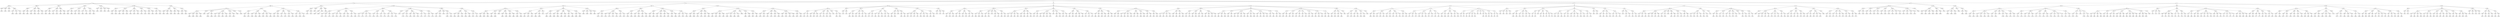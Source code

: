 digraph {
	graph [maxlabel=39720];
	fjkfpm	 [label=48];
	kohxzh	 [label=117];
	fjkfpm -> kohxzh	 [len=69];
	liwvq	 [label=117];
	fjkfpm -> liwvq	 [len=69];
	eqkio	 [label=117];
	fjkfpm -> eqkio	 [len=69];
	xvoyybs	 [label=117];
	fjkfpm -> xvoyybs	 [len=69];
	mjpmw	 [label=1882];
	kohxzh -> mjpmw	 [len=1765];
	cbmkr	 [label=1882];
	kohxzh -> cbmkr	 [len=1765];
	vmofl	 [label=1882];
	kohxzh -> vmofl	 [len=1765];
	wsjizsy	 [label=1882];
	kohxzh -> wsjizsy	 [len=1765];
	redeub	 [label=1882];
	kohxzh -> redeub	 [len=1765];
	euxvn	 [label=2077];
	liwvq -> euxvn	 [len=1960];
	efsanp	 [label=2077];
	liwvq -> efsanp	 [len=1960];
	qunom	 [label=2077];
	liwvq -> qunom	 [len=1960];
	axqifwm	 [label=2077];
	liwvq -> axqifwm	 [len=1960];
	cmenpt	 [label=2248];
	eqkio -> cmenpt	 [len=2131];
	wswnja	 [label=2248];
	eqkio -> wswnja	 [len=2131];
	eefmcrp	 [label=2248];
	eqkio -> eefmcrp	 [len=2131];
	fvsitx	 [label=173];
	xvoyybs -> fvsitx	 [len=56];
	lfrfa	 [label=173];
	xvoyybs -> lfrfa	 [len=56];
	arjgn	 [label=173];
	xvoyybs -> arjgn	 [len=56];
	ygvvvq	 [label=173];
	xvoyybs -> ygvvvq	 [len=56];
	kemxmk	 [label=173];
	xvoyybs -> kemxmk	 [len=56];
	jvwfxp	 [label=173];
	xvoyybs -> jvwfxp	 [len=56];
	jkfrln	 [label=173];
	xvoyybs -> jkfrln	 [len=56];
	dsiixv	 [label=29774];
	dsiixvXXX	 [label=29826];
	dsiixv -> dsiixvXXX	 [len=52];
	fhimhm	 [label=6713];
	fhimhmXXX	 [label=6779];
	fhimhm -> fhimhmXXX	 [len=66];
	mdlubuq	 [label=24107];
	mdlubuqXXX	 [label=24180];
	mdlubuq -> mdlubuqXXX	 [len=73];
	ulobwyb	 [label=9750];
	ulobwybXXX	 [label=9791];
	ulobwyb -> ulobwybXXX	 [len=41];
	cbgnzhz	 [label=4328];
	cbgnzhzXXX	 [label=4398];
	cbgnzhz -> cbgnzhzXXX	 [len=70];
	hrheyzf	 [label=20892];
	fixqj	 [label=21838];
	hrheyzf -> fixqj	 [len=946];
	msyvs	 [label=21838];
	hrheyzf -> msyvs	 [len=946];
	pdwjcd	 [label=21838];
	hrheyzf -> pdwjcd	 [len=946];
	tlgdija	 [label=21838];
	hrheyzf -> tlgdija	 [len=946];
	nevhjg	 [label=21954];
	fixqj -> nevhjg	 [len=116];
	ybzqe	 [label=21954];
	fixqj -> ybzqe	 [len=116];
	nhcmgrr	 [label=21954];
	fixqj -> nhcmgrr	 [len=116];
	dkegbrt	 [label=21870];
	msyvs -> dkegbrt	 [len=32];
	kyhezqn	 [label=21870];
	msyvs -> kyhezqn	 [len=32];
	enogehk	 [label=21870];
	msyvs -> enogehk	 [len=32];
	vcoszdq	 [label=21943];
	pdwjcd -> vcoszdq	 [len=105];
	fkmpv	 [label=21943];
	pdwjcd -> fkmpv	 [len=105];
	zlxlwv	 [label=21919];
	tlgdija -> zlxlwv	 [len=81];
	fntaap	 [label=21919];
	tlgdija -> fntaap	 [len=81];
	yrnjhqc	 [label=6445];
	yrnjhqcXXX	 [label=6476];
	yrnjhqc -> yrnjhqcXXX	 [len=31];
	xlglga	 [label=20892];
	hohft	 [label=21606];
	xlglga -> hohft	 [len=714];
	funabvw	 [label=21606];
	xlglga -> funabvw	 [len=714];
	zhxnpoh	 [label=21606];
	xlglga -> zhxnpoh	 [len=714];
	unpdcwm	 [label=21606];
	xlglga -> unpdcwm	 [len=714];
	ypjnmr	 [label=21675];
	hohft -> ypjnmr	 [len=69];
	bqvtbsr	 [label=21675];
	hohft -> bqvtbsr	 [len=69];
	hfjtksr	 [label=21675];
	hohft -> hfjtksr	 [len=69];
	efzjseb	 [label=21675];
	hohft -> efzjseb	 [len=69];
	vkhdfmv	 [label=21759];
	funabvw -> vkhdfmv	 [len=153];
	igceh	 [label=21759];
	funabvw -> igceh	 [len=153];
	ltyxiwk	 [label=21725];
	zhxnpoh -> ltyxiwk	 [len=119];
	wkgouh	 [label=21725];
	zhxnpoh -> wkgouh	 [len=119];
	tdrdq	 [label=21759];
	unpdcwm -> tdrdq	 [len=153];
	yktye	 [label=21759];
	unpdcwm -> yktye	 [len=153];
	sklld	 [label=21759];
	unpdcwm -> sklld	 [len=153];
	hcvwov	 [label=1285];
	hcvwovXXX	 [label=1525];
	hcvwov -> hcvwovXXX	 [len=240];
	qnhvjec	 [label=14];
	pimzjjp	 [label=35030];
	qnhvjec -> pimzjjp	 [len=35016];
	ghatw	 [label=35030];
	qnhvjec -> ghatw	 [len=35016];
	tbakk	 [label=35030];
	qnhvjec -> tbakk	 [len=35016];
	olgmto	 [label=35030];
	qnhvjec -> olgmto	 [len=35016];
	qeaqiuq	 [label=35030];
	qnhvjec -> qeaqiuq	 [len=35016];
	wnmnz	 [label=35030];
	qnhvjec -> wnmnz	 [len=35016];
	aabbf	 [label=35030];
	qnhvjec -> aabbf	 [len=35016];
	rvmntl	 [label=35088];
	pimzjjp -> rvmntl	 [len=58];
	dresofi	 [label=35088];
	pimzjjp -> dresofi	 [len=58];
	riogonj	 [label=35088];
	pimzjjp -> riogonj	 [len=58];
	encjlzj	 [label=35088];
	pimzjjp -> encjlzj	 [len=58];
	ywonug	 [label=35950];
	ghatw -> ywonug	 [len=920];
	jezubi	 [label=35950];
	ghatw -> jezubi	 [len=920];
	kpwvh	 [label=35950];
	ghatw -> kpwvh	 [len=920];
	iqtdzrh	 [label=35965];
	tbakk -> iqtdzrh	 [len=935];
	vszpkfs	 [label=35965];
	tbakk -> vszpkfs	 [len=935];
	wctihs	 [label=35965];
	tbakk -> wctihs	 [len=935];
	osnpbou	 [label=35732];
	olgmto -> osnpbou	 [len=702];
	lbwgsap	 [label=35732];
	olgmto -> lbwgsap	 [len=702];
	jakmbx	 [label=35732];
	olgmto -> jakmbx	 [len=702];
	aufwfrp	 [label=35732];
	olgmto -> aufwfrp	 [len=702];
	nwlkk	 [label=36136];
	qeaqiuq -> nwlkk	 [len=1106];
	ytyhmux	 [label=36136];
	qeaqiuq -> ytyhmux	 [len=1106];
	nxmtm	 [label=36136];
	qeaqiuq -> nxmtm	 [len=1106];
	izpta	 [label=36136];
	qeaqiuq -> izpta	 [len=1106];
	ivldghm	 [label=35320];
	wnmnz -> ivldghm	 [len=290];
	rywggm	 [label=35320];
	wnmnz -> rywggm	 [len=290];
	wgjst	 [label=35320];
	wnmnz -> wgjst	 [len=290];
	frkjf	 [label=35320];
	wnmnz -> frkjf	 [len=290];
	hpfmhy	 [label=35320];
	wnmnz -> hpfmhy	 [len=290];
	ojpghb	 [label=35320];
	wnmnz -> ojpghb	 [len=290];
	lrvmyj	 [label=35911];
	aabbf -> lrvmyj	 [len=881];
	dsoyvp	 [label=35911];
	aabbf -> dsoyvp	 [len=881];
	hwraaxu	 [label=35911];
	aabbf -> hwraaxu	 [len=881];
	efgdfa	 [label=48];
	uyedi	 [label=453];
	efgdfa -> uyedi	 [len=405];
	rxkmf	 [label=453];
	efgdfa -> rxkmf	 [len=405];
	syhipz	 [label=453];
	efgdfa -> syhipz	 [len=405];
	zozcoqd	 [label=453];
	efgdfa -> zozcoqd	 [len=405];
	uwprsvh	 [label=453];
	efgdfa -> uwprsvh	 [len=405];
	dqhoh	 [label=453];
	efgdfa -> dqhoh	 [len=405];
	rcbhgw	 [label=453];
	efgdfa -> rcbhgw	 [len=405];
	rtseps	 [label=1801];
	uyedi -> rtseps	 [len=1348];
	uxhpm	 [label=1801];
	uyedi -> uxhpm	 [len=1348];
	byjcsn	 [label=1801];
	uyedi -> byjcsn	 [len=1348];
	kfkhxg	 [label=1801];
	uyedi -> kfkhxg	 [len=1348];
	yedvssr	 [label=1264];
	rxkmf -> yedvssr	 [len=811];
	xvwgxm	 [label=1264];
	rxkmf -> xvwgxm	 [len=811];
	wfeurd	 [label=1264];
	rxkmf -> wfeurd	 [len=811];
	mjuyo	 [label=529];
	syhipz -> mjuyo	 [len=76];
	qwror	 [label=529];
	syhipz -> qwror	 [len=76];
	rzsggfj	 [label=529];
	syhipz -> rzsggfj	 [len=76];
	zitvhwp	 [label=529];
	syhipz -> zitvhwp	 [len=76];
	rbiarxk	 [label=940];
	zozcoqd -> rbiarxk	 [len=487];
	tlics	 [label=940];
	zozcoqd -> tlics	 [len=487];
	ahism	 [label=940];
	zozcoqd -> ahism	 [len=487];
	zzkusct	 [label=940];
	zozcoqd -> zzkusct	 [len=487];
	alvjc	 [label=940];
	zozcoqd -> alvjc	 [len=487];
	qjkkohe	 [label=1955];
	uwprsvh -> qjkkohe	 [len=1502];
	pctkyat	 [label=1955];
	uwprsvh -> pctkyat	 [len=1502];
	quoqibc	 [label=1240];
	dqhoh -> quoqibc	 [len=787];
	xeypnpr	 [label=1240];
	dqhoh -> xeypnpr	 [len=787];
	wisdd	 [label=1240];
	dqhoh -> wisdd	 [len=787];
	rcbhgw -> hcvwov	 [len=832];
	jrott	 [label=1285];
	rcbhgw -> jrott	 [len=832];
	akgfzo	 [label=1285];
	rcbhgw -> akgfzo	 [len=832];
	vofrtf	 [label=5884];
	vofrtfXXX	 [label=5939];
	vofrtf -> vofrtfXXX	 [len=55];
	gipbso	 [label=29774];
	gipbsoXXX	 [label=29826];
	gipbso -> gipbsoXXX	 [len=52];
	cviwy	 [label=5818];
	ildgly	 [label=6244];
	cviwy -> ildgly	 [len=426];
	syojg	 [label=6244];
	cviwy -> syojg	 [len=426];
	tgoztyw	 [label=6244];
	cviwy -> tgoztyw	 [len=426];
	doavm	 [label=6244];
	cviwy -> doavm	 [len=426];
	ulszlax	 [label=6381];
	ildgly -> ulszlax	 [len=137];
	gtxdtf	 [label=6381];
	ildgly -> gtxdtf	 [len=137];
	pvniw	 [label=6381];
	ildgly -> pvniw	 [len=137];
	myoyl	 [label=6343];
	syojg -> myoyl	 [len=99];
	mwpejh	 [label=6343];
	syojg -> mwpejh	 [len=99];
	tgoztyw -> yrnjhqc	 [len=201];
	rzldn	 [label=6445];
	tgoztyw -> rzldn	 [len=201];
	drasjw	 [label=6467];
	doavm -> drasjw	 [len=223];
	cwwwcge	 [label=6467];
	doavm -> cwwwcge	 [len=223];
	okzkfw	 [label=10847];
	ndteuz	 [label=11006];
	okzkfw -> ndteuz	 [len=159];
	bkmepbs	 [label=11006];
	okzkfw -> bkmepbs	 [len=159];
	ndteuzXXX	 [label=11052];
	ndteuz -> ndteuzXXX	 [len=46];
	bkmepbsXXX	 [label=11052];
	bkmepbs -> bkmepbsXXX	 [len=46];
	ylfvgv	 [label=6154];
	ylfvgvXXX	 [label=6159];
	ylfvgv -> ylfvgvXXX	 [len=5];
	ydxuhqe	 [label=8087];
	bfftnj	 [label=8159];
	ydxuhqe -> bfftnj	 [len=72];
	uwrll	 [label=8159];
	ydxuhqe -> uwrll	 [len=72];
	njlaepf	 [label=8159];
	ydxuhqe -> njlaepf	 [len=72];
	kbfpx	 [label=8159];
	ydxuhqe -> kbfpx	 [len=72];
	bfftnjXXX	 [label=8206];
	bfftnj -> bfftnjXXX	 [len=47];
	uwrllXXX	 [label=8206];
	uwrll -> uwrllXXX	 [len=47];
	njlaepfXXX	 [label=8206];
	njlaepf -> njlaepfXXX	 [len=47];
	kbfpxXXX	 [label=8206];
	kbfpx -> kbfpxXXX	 [len=47];
	hwfcy	 [label=37582];
	hwfcyXXX	 [label=37636];
	hwfcy -> hwfcyXXX	 [len=54];
	qoppte	 [label=36030];
	iqtdzrh -> qoppte	 [len=65];
	jcsqqxv	 [label=36030];
	iqtdzrh -> jcsqqxv	 [len=65];
	qoppteXXX	 [label=36082];
	qoppte -> qoppteXXX	 [len=52];
	jcsqqxvXXX	 [label=36082];
	jcsqqxv -> jcsqqxvXXX	 [len=52];
	ddumyx	 [label=24064];
	yjowio	 [label=24284];
	ddumyx -> yjowio	 [len=220];
	gefjk	 [label=24284];
	ddumyx -> gefjk	 [len=220];
	yjowioXXX	 [label=24305];
	yjowio -> yjowioXXX	 [len=21];
	gefjkXXX	 [label=24305];
	gefjk -> gefjkXXX	 [len=21];
	edagh	 [label=6304];
	edaghXXX	 [label=6316];
	edagh -> edaghXXX	 [len=12];
	kefudoj	 [label=5665];
	kefudojXXX	 [label=5747];
	kefudoj -> kefudojXXX	 [len=82];
	indjoox	 [label=39312];
	indjooxXXX	 [label=39348];
	indjoox -> indjooxXXX	 [len=36];
	cliojs	 [label=23328];
	cliojsXXX	 [label=23363];
	cliojs -> cliojsXXX	 [len=35];
	fadkfic	 [label=35990];
	lrvmyj -> fadkfic	 [len=79];
	pcikcq	 [label=35990];
	lrvmyj -> pcikcq	 [len=79];
	fgeup	 [label=35990];
	lrvmyj -> fgeup	 [len=79];
	fadkficXXX	 [label=36026];
	fadkfic -> fadkficXXX	 [len=36];
	pcikcqXXX	 [label=36026];
	pcikcq -> pcikcqXXX	 [len=36];
	fgeupXXX	 [label=36026];
	fgeup -> fgeupXXX	 [len=36];
	mvyzuw	 [label=24180];
	mvyzuwXXX	 [label=24253];
	mvyzuw -> mvyzuwXXX	 [len=73];
	nholw	 [label=29774];
	nholwXXX	 [label=29826];
	nholw -> nholwXXX	 [len=52];
	sjbqzk	 [label=6007];
	sijon	 [label=6219];
	sjbqzk -> sijon	 [len=212];
	bcedyx	 [label=6219];
	sjbqzk -> bcedyx	 [len=212];
	sijonXXX	 [label=6256];
	sijon -> sijonXXX	 [len=37];
	bcedyxXXX	 [label=6256];
	bcedyx -> bcedyxXXX	 [len=37];
	majskr	 [label=36000];
	majskrXXX	 [label=36049];
	majskr -> majskrXXX	 [len=49];
	qjutng	 [label=6396];
	qjutngXXX	 [label=6411];
	qjutng -> qjutngXXX	 [len=15];
	iavwfbb	 [label=6836];
	iavwfbbXXX	 [label=6855];
	iavwfbb -> iavwfbbXXX	 [len=19];
	dgjyf	 [label=36000];
	ywonug -> dgjyf	 [len=50];
	kobwktw	 [label=36000];
	ywonug -> kobwktw	 [len=50];
	dgjyfXXX	 [label=36062];
	dgjyf -> dgjyfXXX	 [len=62];
	kobwktwXXX	 [label=36062];
	kobwktw -> kobwktwXXX	 [len=62];
	taxky	 [label=6198];
	taxkyXXX	 [label=6275];
	taxky -> taxkyXXX	 [len=77];
	lufkiy	 [label=29806];
	lufkiyXXX	 [label=29850];
	lufkiy -> lufkiyXXX	 [len=44];
	lcwqdxx	 [label=10614];
	lcwqdxxXXX	 [label=10648];
	lcwqdxx -> lcwqdxxXXX	 [len=34];
	felksho	 [label=5593];
	vkile	 [label=5797];
	felksho -> vkile	 [len=204];
	ihadu	 [label=5797];
	felksho -> ihadu	 [len=204];
	qfczh	 [label=5797];
	felksho -> qfczh	 [len=204];
	wvgzlw	 [label=5797];
	felksho -> wvgzlw	 [len=204];
	axawjtm	 [label=5797];
	felksho -> axawjtm	 [len=204];
	eutun	 [label=5797];
	felksho -> eutun	 [len=204];
	vkzmf	 [label=5797];
	felksho -> vkzmf	 [len=204];
	ufpdyq	 [label=5961];
	vkile -> ufpdyq	 [len=164];
	pdkfixk	 [label=5961];
	vkile -> pdkfixk	 [len=164];
	kigsmv	 [label=5961];
	vkile -> kigsmv	 [len=164];
	lrlhwat	 [label=5961];
	vkile -> lrlhwat	 [len=164];
	dquqam	 [label=5941];
	ihadu -> dquqam	 [len=144];
	ctvrea	 [label=5941];
	ihadu -> ctvrea	 [len=144];
	ivhtlxa	 [label=6015];
	qfczh -> ivhtlxa	 [len=218];
	jdazgj	 [label=6015];
	qfczh -> jdazgj	 [len=218];
	wvgzlw -> vofrtf	 [len=87];
	yvllxxw	 [label=5884];
	wvgzlw -> yvllxxw	 [len=87];
	hidzw	 [label=5884];
	wvgzlw -> hidzw	 [len=87];
	gtbocpw	 [label=5809];
	axawjtm -> gtbocpw	 [len=12];
	oxlvr	 [label=5809];
	axawjtm -> oxlvr	 [len=12];
	mvfjras	 [label=5809];
	axawjtm -> mvfjras	 [len=12];
	vgyzdkt	 [label=5809];
	axawjtm -> vgyzdkt	 [len=12];
	wkxyxtf	 [label=5989];
	eutun -> wkxyxtf	 [len=192];
	snsyzbk	 [label=5989];
	eutun -> snsyzbk	 [len=192];
	iumsmx	 [label=5989];
	eutun -> iumsmx	 [len=192];
	vkzmfXXX	 [label=6049];
	vkzmf -> vkzmfXXX	 [len=252];
	rvtus	 [label=32118];
	rvtusXXX	 [label=32212];
	rvtus -> rvtusXXX	 [len=94];
	zjxjhwc	 [label=2005];
	zjxjhwcXXX	 [label=2058];
	zjxjhwc -> zjxjhwcXXX	 [len=53];
	bnmsz	 [label=21758];
	bnmszXXX	 [label=21853];
	bnmsz -> bnmszXXX	 [len=95];
	cvcyykp	 [label=503];
	cvcyykpXXX	 [label=534];
	cvcyykp -> cvcyykpXXX	 [len=31];
	bfxvxpl	 [label=7093];
	bfxvxplXXX	 [label=7128];
	bfxvxpl -> bfxvxplXXX	 [len=35];
	niavkxg	 [label=23404];
	niavkxgXXX	 [label=23420];
	niavkxg -> niavkxgXXX	 [len=16];
	zwcsjgs	 [label=32390];
	zwcsjgsXXX	 [label=32397];
	zwcsjgs -> zwcsjgsXXX	 [len=7];
	gtqwrrx	 [label=6540];
	gtqwrrxXXX	 [label=6584];
	gtqwrrx -> gtqwrrxXXX	 [len=44];
	rubvop	 [label=36072];
	vszpkfs -> rubvop	 [len=107];
	qsvjd	 [label=36072];
	vszpkfs -> qsvjd	 [len=107];
	rubvopXXX	 [label=36103];
	rubvop -> rubvopXXX	 [len=31];
	qsvjdXXX	 [label=36103];
	qsvjd -> qsvjdXXX	 [len=31];
	gtbocpwXXX	 [label=5869];
	gtbocpw -> gtbocpwXXX	 [len=60];
	oxlvrXXX	 [label=5869];
	oxlvr -> oxlvrXXX	 [len=60];
	mvfjrasXXX	 [label=5869];
	mvfjras -> mvfjrasXXX	 [len=60];
	vgyzdktXXX	 [label=5869];
	vgyzdkt -> vgyzdktXXX	 [len=60];
	ulvbf	 [label=10476];
	ulvbfXXX	 [label=10558];
	ulvbf -> ulvbfXXX	 [len=82];
	jnedlwi	 [label=4146];
	rkftwvy	 [label=4246];
	jnedlwi -> rkftwvy	 [len=100];
	gwyrtw	 [label=4246];
	jnedlwi -> gwyrtw	 [len=100];
	rkftwvyXXX	 [label=4298];
	rkftwvy -> rkftwvyXXX	 [len=52];
	gwyrtwXXX	 [label=4298];
	gwyrtw -> gwyrtwXXX	 [len=52];
	sztry	 [label=2940];
	vddarvs	 [label=3187];
	sztry -> vddarvs	 [len=247];
	tlzlq	 [label=3187];
	sztry -> tlzlq	 [len=247];
	vddarvsXXX	 [label=3215];
	vddarvs -> vddarvsXXX	 [len=28];
	tlzlqXXX	 [label=3215];
	tlzlq -> tlzlqXXX	 [len=28];
	anwbrxk	 [label=2940];
	ybnsg	 [label=3009];
	anwbrxk -> ybnsg	 [len=69];
	rfwgt	 [label=3009];
	anwbrxk -> rfwgt	 [len=69];
	pcppql	 [label=3009];
	anwbrxk -> pcppql	 [len=69];
	ybnsgXXX	 [label=3087];
	ybnsg -> ybnsgXXX	 [len=78];
	rfwgtXXX	 [label=3087];
	rfwgt -> rfwgtXXX	 [len=78];
	pcppqlXXX	 [label=3087];
	pcppql -> pcppqlXXX	 [len=78];
	pfxoef	 [label=35966];
	pfxoefXXX	 [label=36032];
	pfxoef -> pfxoefXXX	 [len=66];
	ghqixh	 [label=9633];
	cjcytbb	 [label=9804];
	ghqixh -> cjcytbb	 [len=171];
	dmare	 [label=9804];
	ghqixh -> dmare	 [len=171];
	cjcytbbXXX	 [label=9859];
	cjcytbb -> cjcytbbXXX	 [len=55];
	dmareXXX	 [label=9859];
	dmare -> dmareXXX	 [len=55];
	jwrmi	 [label=3301];
	mhrzazo	 [label=3431];
	jwrmi -> mhrzazo	 [len=130];
	qeuwgn	 [label=3431];
	jwrmi -> qeuwgn	 [len=130];
	mhrzazoXXX	 [label=3467];
	mhrzazo -> mhrzazoXXX	 [len=36];
	qeuwgnXXX	 [label=3467];
	qeuwgn -> qeuwgnXXX	 [len=36];
	umsrz	 [label=23187];
	jwrbg	 [label=23194];
	umsrz -> jwrbg	 [len=7];
	wqpahuv	 [label=23194];
	umsrz -> wqpahuv	 [len=7];
	zquvn	 [label=23194];
	umsrz -> zquvn	 [len=7];
	sfjyf	 [label=23194];
	umsrz -> sfjyf	 [len=7];
	uebmnqa	 [label=23194];
	umsrz -> uebmnqa	 [len=7];
	qqkqhzb	 [label=23194];
	umsrz -> qqkqhzb	 [len=7];
	gmbup	 [label=23194];
	umsrz -> gmbup	 [len=7];
	jwrbg -> cliojs	 [len=134];
	fymyi	 [label=23328];
	jwrbg -> fymyi	 [len=134];
	utpyp	 [label=23328];
	jwrbg -> utpyp	 [len=134];
	ulxscm	 [label=23328];
	jwrbg -> ulxscm	 [len=134];
	wqpahuvXXX	 [label=23468];
	wqpahuv -> wqpahuvXXX	 [len=274];
	dlrznye	 [label=23302];
	zquvn -> dlrznye	 [len=108];
	nvrpd	 [label=23302];
	zquvn -> nvrpd	 [len=108];
	sfjyf -> niavkxg	 [len=210];
	xpdmegi	 [label=23404];
	sfjyf -> xpdmegi	 [len=210];
	vgkjgy	 [label=23404];
	sfjyf -> vgkjgy	 [len=210];
	eevdo	 [label=23404];
	sfjyf -> eevdo	 [len=210];
	skrsezs	 [label=23282];
	uebmnqa -> skrsezs	 [len=88];
	ymxqafr	 [label=23282];
	uebmnqa -> ymxqafr	 [len=88];
	qqkqhzbXXX	 [label=23468];
	qqkqhzb -> qqkqhzbXXX	 [len=274];
	gmbupXXX	 [label=23468];
	gmbup -> gmbupXXX	 [len=274];
	wtsqx	 [label=3358];
	wtsqxXXX	 [label=3404];
	wtsqx -> wtsqxXXX	 [len=46];
	rzldnXXX	 [label=6476];
	rzldn -> rzldnXXX	 [len=31];
	usmtdk	 [label=9868];
	pikelbw	 [label=10034];
	usmtdk -> pikelbw	 [len=166];
	edwlns	 [label=10034];
	usmtdk -> edwlns	 [len=166];
	pikelbwXXX	 [label=10068];
	pikelbw -> pikelbwXXX	 [len=34];
	edwlnsXXX	 [label=10068];
	edwlns -> edwlnsXXX	 [len=34];
	pyhecs	 [label=7391];
	pyhecsXXX	 [label=7450];
	pyhecs -> pyhecsXXX	 [len=59];
	shwsf	 [label=3301];
	wtbst	 [label=3357];
	shwsf -> wtbst	 [len=56];
	ryjqaz	 [label=3357];
	shwsf -> ryjqaz	 [len=56];
	wtbstXXX	 [label=3430];
	wtbst -> wtbstXXX	 [len=73];
	ryjqazXXX	 [label=3430];
	ryjqaz -> ryjqazXXX	 [len=73];
	jhkkrg	 [label=3416];
	jhkkrgXXX	 [label=3479];
	jhkkrg -> jhkkrgXXX	 [len=63];
	eaagt	 [label=6685];
	eaagtXXX	 [label=6725];
	eaagt -> eaagtXXX	 [len=40];
	wkbqm	 [label=2110];
	wkbqmXXX	 [label=2169];
	wkbqm -> wkbqmXXX	 [len=59];
	iivwxhd	 [label=24064];
	yfgyi	 [label=24214];
	iivwxhd -> yfgyi	 [len=150];
	grdimrp	 [label=24214];
	iivwxhd -> grdimrp	 [len=150];
	yfgyiXXX	 [label=24270];
	yfgyi -> yfgyiXXX	 [len=56];
	grdimrpXXX	 [label=24270];
	grdimrp -> grdimrpXXX	 [len=56];
	nlkwsrn	 [label=30626];
	nlkwsrnXXX	 [label=30676];
	nlkwsrn -> nlkwsrnXXX	 [len=50];
	idnsypp	 [label=5641];
	idnsyppXXX	 [label=5735];
	idnsypp -> idnsyppXXX	 [len=94];
	aixwgk	 [label=6999];
	aixwgkXXX	 [label=7040];
	aixwgk -> aixwgkXXX	 [len=41];
	yhhnavm	 [label=5912];
	yhhnavmXXX	 [label=5996];
	yhhnavm -> yhhnavmXXX	 [len=84];
	lngdxkd	 [label=6252];
	hkkzpzh	 [label=6398];
	lngdxkd -> hkkzpzh	 [len=146];
	ihvfxeo	 [label=6398];
	lngdxkd -> ihvfxeo	 [len=146];
	hkkzpzhXXX	 [label=6412];
	hkkzpzh -> hkkzpzhXXX	 [len=14];
	ihvfxeoXXX	 [label=6412];
	ihvfxeo -> ihvfxeoXXX	 [len=14];
	dkwwoa	 [label=3879];
	sntbr	 [label=3952];
	dkwwoa -> sntbr	 [len=73];
	xbywgft	 [label=3952];
	dkwwoa -> xbywgft	 [len=73];
	xlkvx	 [label=3952];
	dkwwoa -> xlkvx	 [len=73];
	akght	 [label=3952];
	dkwwoa -> akght	 [len=73];
	sntbrXXX	 [label=4007];
	sntbr -> sntbrXXX	 [len=55];
	xbywgftXXX	 [label=4007];
	xbywgft -> xbywgftXXX	 [len=55];
	xlkvxXXX	 [label=4007];
	xlkvx -> xlkvxXXX	 [len=55];
	akghtXXX	 [label=4007];
	akght -> akghtXXX	 [len=55];
	jevqne	 [label=24522];
	jevqneXXX	 [label=24530];
	jevqne -> jevqneXXX	 [len=8];
	vurnn	 [label=10967];
	fkehyrg	 [label=11048];
	vurnn -> fkehyrg	 [len=81];
	qhktzou	 [label=11048];
	vurnn -> qhktzou	 [len=81];
	fkehyrgXXX	 [label=11123];
	fkehyrg -> fkehyrgXXX	 [len=75];
	qhktzouXXX	 [label=11123];
	qhktzou -> qhktzouXXX	 [len=75];
	ngoog	 [label=3557];
	uusec	 [label=3577];
	ngoog -> uusec	 [len=20];
	rrnkqx	 [label=3577];
	ngoog -> rrnkqx	 [len=20];
	jafsqqu	 [label=3577];
	ngoog -> jafsqqu	 [len=20];
	ryeiot	 [label=3577];
	ngoog -> ryeiot	 [len=20];
	uusecXXX	 [label=3618];
	uusec -> uusecXXX	 [len=41];
	rrnkqxXXX	 [label=3618];
	rrnkqx -> rrnkqxXXX	 [len=41];
	jafsqquXXX	 [label=3618];
	jafsqqu -> jafsqquXXX	 [len=41];
	ryeiotXXX	 [label=3618];
	ryeiot -> ryeiotXXX	 [len=41];
	hxhguzh	 [label=1939];
	hxhguzhXXX	 [label=2014];
	hxhguzh -> hxhguzhXXX	 [len=75];
	lomxh	 [label=1983];
	mjpmw -> lomxh	 [len=101];
	rqvifq	 [label=1983];
	mjpmw -> rqvifq	 [len=101];
	pjzcs	 [label=1975];
	cbmkr -> pjzcs	 [len=93];
	pavtnxe	 [label=1975];
	cbmkr -> pavtnxe	 [len=93];
	nsoju	 [label=1975];
	cbmkr -> nsoju	 [len=93];
	eumefa	 [label=1921];
	vmofl -> eumefa	 [len=39];
	gfvzrt	 [label=1921];
	vmofl -> gfvzrt	 [len=39];
	bsiwtqq	 [label=1915];
	wsjizsy -> bsiwtqq	 [len=33];
	uzprj	 [label=1915];
	wsjizsy -> uzprj	 [len=33];
	mwvbcqg	 [label=1915];
	wsjizsy -> mwvbcqg	 [len=33];
	redeub -> hxhguzh	 [len=57];
	vkmxs	 [label=1939];
	redeub -> vkmxs	 [len=57];
	twpvnu	 [label=1041];
	twpvnuXXX	 [label=1097];
	twpvnu -> twpvnuXXX	 [len=56];
	kzumm	 [label=10967];
	czgxag	 [label=11099];
	kzumm -> czgxag	 [len=132];
	vytlfm	 [label=11099];
	kzumm -> vytlfm	 [len=132];
	qowepn	 [label=11099];
	kzumm -> qowepn	 [len=132];
	czgxagXXX	 [label=11132];
	czgxag -> czgxagXXX	 [len=33];
	vytlfmXXX	 [label=11132];
	vytlfm -> vytlfmXXX	 [len=33];
	qowepnXXX	 [label=11132];
	qowepn -> qowepnXXX	 [len=33];
	fgnye	 [label=30600];
	pxcjw	 [label=30644];
	fgnye -> pxcjw	 [len=44];
	bnmuprs	 [label=30644];
	fgnye -> bnmuprs	 [len=44];
	pxcjwXXX	 [label=30685];
	pxcjw -> pxcjwXXX	 [len=41];
	bnmuprsXXX	 [label=30685];
	bnmuprs -> bnmuprsXXX	 [len=41];
	jvqfj	 [label=1315];
	jvqfjXXX	 [label=1375];
	jvqfj -> jvqfjXXX	 [len=60];
	yvllxxwXXX	 [label=5939];
	yvllxxw -> yvllxxwXXX	 [len=55];
	hsmaze	 [label=10813];
	hsmaze -> okzkfw	 [len=34];
	fxzqvoh	 [label=10847];
	hsmaze -> fxzqvoh	 [len=34];
	fcvsqp	 [label=10847];
	hsmaze -> fcvsqp	 [len=34];
	vwtsdsf	 [label=10847];
	hsmaze -> vwtsdsf	 [len=34];
	ipbbnp	 [label=10847];
	hsmaze -> ipbbnp	 [len=34];
	txdprek	 [label=10847];
	hsmaze -> txdprek	 [len=34];
	vhbtdr	 [label=11078];
	fxzqvoh -> vhbtdr	 [len=231];
	rmmxnk	 [label=11078];
	fxzqvoh -> rmmxnk	 [len=231];
	xmjpazn	 [label=11078];
	fxzqvoh -> xmjpazn	 [len=231];
	sbbbog	 [label=11078];
	fxzqvoh -> sbbbog	 [len=231];
	ebjgfh	 [label=11030];
	fcvsqp -> ebjgfh	 [len=183];
	bnvjfq	 [label=11030];
	fcvsqp -> bnvjfq	 [len=183];
	vwtsdsfXXX	 [label=11098];
	vwtsdsf -> vwtsdsfXXX	 [len=251];
	tbakbq	 [label=10974];
	ipbbnp -> tbakbq	 [len=127];
	iauetan	 [label=10974];
	ipbbnp -> iauetan	 [len=127];
	gsbmh	 [label=10930];
	txdprek -> gsbmh	 [len=83];
	iizpgi	 [label=10930];
	txdprek -> iizpgi	 [len=83];
	aujdy	 [label=39664];
	aujdyXXX	 [label=39678];
	aujdy -> aujdyXXX	 [len=14];
	yjcevge	 [label=6978];
	rpyxxhm	 [label=7039];
	yjcevge -> rpyxxhm	 [len=61];
	tfbqaoe	 [label=7039];
	yjcevge -> tfbqaoe	 [len=61];
	rpyxxhmXXX	 [label=7092];
	rpyxxhm -> rpyxxhmXXX	 [len=53];
	tfbqaoeXXX	 [label=7092];
	tfbqaoe -> tfbqaoeXXX	 [len=53];
	blcpm	 [label=29293];
	qibrsjj	 [label=29510];
	blcpm -> qibrsjj	 [len=217];
	wcfykko	 [label=29510];
	blcpm -> wcfykko	 [len=217];
	qibrsjjXXX	 [label=29570];
	qibrsjj -> qibrsjjXXX	 [len=60];
	wcfykkoXXX	 [label=29570];
	wcfykko -> wcfykkoXXX	 [len=60];
	pfltnc	 [label=29843];
	pfltncXXX	 [label=29887];
	pfltnc -> pfltncXXX	 [len=44];
	anqas	 [label=3353];
	anqas -> jhkkrg	 [len=63];
	riuwg	 [label=3416];
	anqas -> riuwg	 [len=63];
	riuwgXXX	 [label=3479];
	riuwg -> riuwgXXX	 [len=63];
	rtsepsXXX	 [label=1852];
	rtseps -> rtsepsXXX	 [len=51];
	vmkfcpw	 [label=1327];
	vmkfcpwXXX	 [label=1419];
	vmkfcpw -> vmkfcpwXXX	 [len=92];
	tqrqs	 [label=2840];
	tqrqsXXX	 [label=2883];
	tqrqs -> tqrqsXXX	 [len=43];
	syxdt	 [label=6304];
	syxdtXXX	 [label=6316];
	syxdt -> syxdtXXX	 [len=12];
	ejlecie	 [label=249];
	ejlecieXXX	 [label=328];
	ejlecie -> ejlecieXXX	 [len=79];
	xpdmegiXXX	 [label=23420];
	xpdmegi -> xpdmegiXXX	 [len=16];
	uxhpmXXX	 [label=1852];
	uxhpm -> uxhpmXXX	 [len=51];
	znchnta	 [label=6562];
	sutzt	 [label=6628];
	znchnta -> sutzt	 [len=66];
	kvjyw	 [label=6628];
	znchnta -> kvjyw	 [len=66];
	hlshpkq	 [label=6628];
	znchnta -> hlshpkq	 [len=66];
	corcne	 [label=6628];
	znchnta -> corcne	 [len=66];
	rflrj	 [label=6628];
	znchnta -> rflrj	 [len=66];
	yhadh	 [label=6628];
	znchnta -> yhadh	 [len=66];
	ouypz	 [label=6628];
	znchnta -> ouypz	 [len=66];
	fpdoney	 [label=6797];
	sutzt -> fpdoney	 [len=169];
	nnkru	 [label=6797];
	sutzt -> nnkru	 [len=169];
	sfpnzbo	 [label=6797];
	sutzt -> sfpnzbo	 [len=169];
	kvjyw -> eaagt	 [len=57];
	livul	 [label=6685];
	kvjyw -> livul	 [len=57];
	rukzsa	 [label=6685];
	kvjyw -> rukzsa	 [len=57];
	gsdzpjh	 [label=6685];
	kvjyw -> gsdzpjh	 [len=57];
	zqaxyz	 [label=6727];
	hlshpkq -> zqaxyz	 [len=99];
	zpuwyqp	 [label=6727];
	hlshpkq -> zpuwyqp	 [len=99];
	corcneXXX	 [label=6845];
	corcne -> corcneXXX	 [len=217];
	niklue	 [label=6809];
	rflrj -> niklue	 [len=181];
	yjcggu	 [label=6809];
	rflrj -> yjcggu	 [len=181];
	yhadh -> fhimhm	 [len=85];
	twqkuk	 [label=6713];
	yhadh -> twqkuk	 [len=85];
	mxelfv	 [label=6695];
	ouypz -> mxelfv	 [len=67];
	fogmaih	 [label=6695];
	ouypz -> fogmaih	 [len=67];
	zmdvl	 [label=2819];
	zmdvlXXX	 [label=2869];
	zmdvl -> zmdvlXXX	 [len=50];
	fixysjm	 [label=29214];
	fixysjm -> fgnye	 [len=1386];
	zjylql	 [label=30600];
	fixysjm -> zjylql	 [len=1386];
	ytadaxm	 [label=30600];
	fixysjm -> ytadaxm	 [len=1386];
	fsoqc	 [label=30678];
	zjylql -> fsoqc	 [len=78];
	hefjuue	 [label=30678];
	zjylql -> hefjuue	 [len=78];
	ytadaxm -> nlkwsrn	 [len=26];
	qtcnfy	 [label=30626];
	ytadaxm -> qtcnfy	 [len=26];
	yevywe	 [label=5818];
	qeayjnt	 [label=5881];
	yevywe -> qeayjnt	 [len=63];
	ixyeq	 [label=5881];
	yevywe -> ixyeq	 [len=63];
	hgaoiz	 [label=5881];
	yevywe -> hgaoiz	 [len=63];
	rcfaaml	 [label=5881];
	yevywe -> rcfaaml	 [len=63];
	zuzhmf	 [label=5881];
	yevywe -> zuzhmf	 [len=63];
	qeayjnt -> yhhnavm	 [len=31];
	eplltu	 [label=5912];
	qeayjnt -> eplltu	 [len=31];
	qbaig	 [label=5912];
	qeayjnt -> qbaig	 [len=31];
	ixyeq -> ylfvgv	 [len=273];
	pxkzk	 [label=6154];
	ixyeq -> pxkzk	 [len=273];
	hgaoizXXX	 [label=6164];
	hgaoiz -> hgaoizXXX	 [len=283];
	avemxf	 [label=6038];
	rcfaaml -> avemxf	 [len=157];
	ehwcxy	 [label=6038];
	rcfaaml -> ehwcxy	 [len=157];
	sivsece	 [label=6018];
	zuzhmf -> sivsece	 [len=137];
	pbvcu	 [label=6018];
	zuzhmf -> pbvcu	 [len=137];
	fvkew	 [label=1469];
	yedvssr -> fvkew	 [len=205];
	gicwr	 [label=1469];
	yedvssr -> gicwr	 [len=205];
	xvwgxm -> vmkfcpw	 [len=63];
	wazlg	 [label=1327];
	xvwgxm -> wazlg	 [len=63];
	nlrbcxx	 [label=1429];
	wfeurd -> nlrbcxx	 [len=165];
	kbbwe	 [label=1429];
	wfeurd -> kbbwe	 [len=165];
	mcmzs	 [label=2365];
	mcmzsXXX	 [label=2418];
	mcmzs -> mcmzsXXX	 [len=53];
	vsmdkp	 [label=1315];
	vsmdkpXXX	 [label=1375];
	vsmdkp -> vsmdkpXXX	 [len=60];
	oyurf	 [label=29670];
	zhjtcdl	 [label=29697];
	oyurf -> zhjtcdl	 [len=27];
	jswxshd	 [label=29697];
	oyurf -> jswxshd	 [len=27];
	hfwpcsa	 [label=29697];
	oyurf -> hfwpcsa	 [len=27];
	lbvfwz	 [label=29697];
	oyurf -> lbvfwz	 [len=27];
	obolmhh	 [label=29697];
	oyurf -> obolmhh	 [len=27];
	grgkv	 [label=29697];
	oyurf -> grgkv	 [len=27];
	ceutto	 [label=29831];
	zhjtcdl -> ceutto	 [len=134];
	fhynmi	 [label=29831];
	zhjtcdl -> fhynmi	 [len=134];
	qmyohe	 [label=29831];
	zhjtcdl -> qmyohe	 [len=134];
	teapi	 [label=29824];
	jswxshd -> teapi	 [len=127];
	ugssydn	 [label=29824];
	jswxshd -> ugssydn	 [len=127];
	hfwpcsaXXX	 [label=29894];
	hfwpcsa -> hfwpcsaXXX	 [len=197];
	gzcbv	 [label=29786];
	lbvfwz -> gzcbv	 [len=89];
	qypsl	 [label=29786];
	lbvfwz -> qypsl	 [len=89];
	obolmhh -> lufkiy	 [len=109];
	kiryhz	 [label=29806];
	obolmhh -> kiryhz	 [len=109];
	xgmrufk	 [label=29782];
	grgkv -> xgmrufk	 [len=85];
	cvvkno	 [label=29782];
	grgkv -> cvvkno	 [len=85];
	yawmlbb	 [label=6645];
	yawmlbb -> iavwfbb	 [len=191];
	xjjvneg	 [label=6836];
	yawmlbb -> xjjvneg	 [len=191];
	xjjvnegXXX	 [label=6855];
	xjjvneg -> xjjvnegXXX	 [len=19];
	fblsn	 [label=29843];
	fblsnXXX	 [label=29887];
	fblsn -> fblsnXXX	 [len=44];
	drasjwXXX	 [label=6487];
	drasjw -> drasjwXXX	 [len=20];
	cwwwcgeXXX	 [label=6487];
	cwwwcge -> cwwwcgeXXX	 [len=20];
	udyivld	 [label=6294];
	osrdt	 [label=6312];
	udyivld -> osrdt	 [len=18];
	jpyojky	 [label=6312];
	udyivld -> jpyojky	 [len=18];
	vhnnnv	 [label=6312];
	udyivld -> vhnnnv	 [len=18];
	gyxqc	 [label=6312];
	udyivld -> gyxqc	 [len=18];
	osrdtXXX	 [label=6391];
	osrdt -> osrdtXXX	 [len=79];
	jpyojkyXXX	 [label=6391];
	jpyojky -> jpyojkyXXX	 [len=79];
	vhnnnvXXX	 [label=6391];
	vhnnnv -> vhnnnvXXX	 [len=79];
	gyxqcXXX	 [label=6391];
	gyxqc -> gyxqcXXX	 [len=79];
	ddqnllo	 [label=2940];
	cdfij	 [label=3107];
	ddqnllo -> cdfij	 [len=167];
	quohxia	 [label=3107];
	ddqnllo -> quohxia	 [len=167];
	cdfijXXX	 [label=3175];
	cdfij -> cdfijXXX	 [len=68];
	quohxiaXXX	 [label=3175];
	quohxia -> quohxiaXXX	 [len=68];
	bwbym	 [label=5719];
	bwbymXXX	 [label=5774];
	bwbym -> bwbymXXX	 [len=55];
	ufpdyqXXX	 [label=5983];
	ufpdyq -> ufpdyqXXX	 [len=22];
	hkjcnv	 [label=10441];
	nderndc	 [label=10514];
	hkjcnv -> nderndc	 [len=73];
	owjtoo	 [label=10514];
	hkjcnv -> owjtoo	 [len=73];
	nderndcXXX	 [label=10577];
	nderndc -> nderndcXXX	 [len=63];
	owjtooXXX	 [label=10577];
	owjtoo -> owjtooXXX	 [len=63];
	ndhravs	 [label=6642];
	ndhravsXXX	 [label=6652];
	ndhravs -> ndhravsXXX	 [len=10];
	qjkkoheXXX	 [label=1980];
	qjkkohe -> qjkkoheXXX	 [len=25];
	jgylf	 [label=1329];
	jrott -> jgylf	 [len=44];
	kaitdu	 [label=1329];
	jrott -> kaitdu	 [len=44];
	jgylfXXX	 [label=1427];
	jgylf -> jgylfXXX	 [len=98];
	kaitduXXX	 [label=1427];
	kaitdu -> kaitduXXX	 [len=98];
	unvqq	 [label=3353];
	lxdji	 [label=3526];
	unvqq -> lxdji	 [len=173];
	ldkojcj	 [label=3526];
	unvqq -> ldkojcj	 [len=173];
	lxdjiXXX	 [label=3534];
	lxdji -> lxdjiXXX	 [len=8];
	ldkojcjXXX	 [label=3534];
	ldkojcj -> ldkojcjXXX	 [len=8];
	zrgqfb	 [label=9301];
	zrgqfbXXX	 [label=9382];
	zrgqfb -> zrgqfbXXX	 [len=81];
	csbgxs	 [label=5830];
	csbgxsXXX	 [label=5859];
	csbgxs -> csbgxsXXX	 [len=29];
	nwlkkXXX	 [label=36220];
	nwlkk -> nwlkkXXX	 [len=84];
	ytyhmuxXXX	 [label=36220];
	ytyhmux -> ytyhmuxXXX	 [len=84];
	nxmtmXXX	 [label=36220];
	nxmtm -> nxmtmXXX	 [len=84];
	izptaXXX	 [label=36220];
	izpta -> izptaXXX	 [len=84];
	rqeftjw	 [label=7043];
	rqeftjwXXX	 [label=7094];
	rqeftjw -> rqeftjwXXX	 [len=51];
	tbakbqXXX	 [label=11036];
	tbakbq -> tbakbqXXX	 [len=62];
	vnhhu	 [label=29807];
	vnhhuXXX	 [label=29869];
	vnhhu -> vnhhuXXX	 [len=62];
	xgmrufkXXX	 [label=29838];
	xgmrufk -> xgmrufkXXX	 [len=56];
	cvvknoXXX	 [label=29838];
	cvvkno -> cvvknoXXX	 [len=56];
	pggrr	 [label=21564];
	bttvl	 [label=21593];
	pggrr -> bttvl	 [len=29];
	zrmzpo	 [label=21593];
	pggrr -> zrmzpo	 [len=29];
	upatvy	 [label=21593];
	pggrr -> upatvy	 [len=29];
	bttvlXXX	 [label=21688];
	bttvl -> bttvlXXX	 [len=95];
	zrmzpoXXX	 [label=21688];
	zrmzpo -> zrmzpoXXX	 [len=95];
	upatvyXXX	 [label=21688];
	upatvy -> upatvyXXX	 [len=95];
	zumdwwu	 [label=39621];
	zumdwwu -> aujdy	 [len=43];
	jfssr	 [label=39664];
	zumdwwu -> jfssr	 [len=43];
	adkyx	 [label=39664];
	zumdwwu -> adkyx	 [len=43];
	mragx	 [label=39664];
	zumdwwu -> mragx	 [len=43];
	jfssrXXX	 [label=39678];
	jfssr -> jfssrXXX	 [len=14];
	adkyxXXX	 [label=39678];
	adkyx -> adkyxXXX	 [len=14];
	mragxXXX	 [label=39678];
	mragx -> mragxXXX	 [len=14];
	qtazfdw	 [label=2182];
	euxvn -> qtazfdw	 [len=105];
	uzarat	 [label=2182];
	euxvn -> uzarat	 [len=105];
	mikalda	 [label=2182];
	euxvn -> mikalda	 [len=105];
	qtazfdwXXX	 [label=2217];
	qtazfdw -> qtazfdwXXX	 [len=35];
	uzaratXXX	 [label=2217];
	uzarat -> uzaratXXX	 [len=35];
	mikaldaXXX	 [label=2217];
	mikalda -> mikaldaXXX	 [len=35];
	tpbcg	 [label=604];
	tpbcgXXX	 [label=702];
	tpbcg -> tpbcgXXX	 [len=98];
	kdnwlnz	 [label=1423];
	kdnwlnzXXX	 [label=1459];
	kdnwlnz -> kdnwlnzXXX	 [len=36];
	pncda	 [label=10967];
	uswszht	 [label=11150];
	pncda -> uswszht	 [len=183];
	zeebqts	 [label=11150];
	pncda -> zeebqts	 [len=183];
	uswszhtXXX	 [label=11174];
	uswszht -> uswszhtXXX	 [len=24];
	zeebqtsXXX	 [label=11174];
	zeebqts -> zeebqtsXXX	 [len=24];
	zlvjnx	 [label=3467];
	vctupmx	 [label=3597];
	zlvjnx -> vctupmx	 [len=130];
	gmxdpc	 [label=3597];
	zlvjnx -> gmxdpc	 [len=130];
	vctupmxXXX	 [label=3639];
	vctupmx -> vctupmxXXX	 [len=42];
	gmxdpcXXX	 [label=3639];
	gmxdpc -> gmxdpcXXX	 [len=42];
	iljdm	 [label=2940];
	emqwt	 [label=3143];
	iljdm -> emqwt	 [len=203];
	leknm	 [label=3143];
	iljdm -> leknm	 [len=203];
	emqwtXXX	 [label=3193];
	emqwt -> emqwtXXX	 [len=50];
	leknmXXX	 [label=3193];
	leknm -> leknmXXX	 [len=50];
	lmgxknk	 [label=3643];
	lmgxknkXXX	 [label=3692];
	lmgxknk -> lmgxknkXXX	 [len=49];
	kqqegw	 [label=1844];
	kqqegwXXX	 [label=1933];
	kqqegw -> kqqegwXXX	 [len=89];
	eigsdc	 [label=28454];
	eigsdcXXX	 [label=28474];
	eigsdc -> eigsdcXXX	 [len=20];
	qbhvu	 [label=8159];
	qbhvuXXX	 [label=8253];
	qbhvu -> qbhvuXXX	 [len=94];
	kqoae	 [label=2779];
	kqoae -> tqrqs	 [len=61];
	bfozr	 [label=2840];
	kqoae -> bfozr	 [len=61];
	kkqeg	 [label=2840];
	kqoae -> kkqeg	 [len=61];
	bfozrXXX	 [label=2883];
	bfozr -> bfozrXXX	 [len=43];
	kkqegXXX	 [label=2883];
	kkqeg -> kkqegXXX	 [len=43];
	bozfw	 [label=35497];
	bozfwXXX	 [label=35502];
	bozfw -> bozfwXXX	 [len=5];
	silwwua	 [label=14];
	kzocw	 [label=20881];
	silwwua -> kzocw	 [len=20867];
	ymhsa	 [label=20881];
	silwwua -> ymhsa	 [len=20867];
	mzcebu	 [label=20881];
	silwwua -> mzcebu	 [len=20867];
	kzocw -> umsrz	 [len=2306];
	uilvahq	 [label=23187];
	kzocw -> uilvahq	 [len=2306];
	mbzzt	 [label=23187];
	kzocw -> mbzzt	 [len=2306];
	zzqtmxd	 [label=28338];
	ymhsa -> zzqtmxd	 [len=7457];
	yfwwrkp	 [label=28338];
	ymhsa -> yfwwrkp	 [len=7457];
	yahzcyp	 [label=28338];
	ymhsa -> yahzcyp	 [len=7457];
	hmugaom	 [label=28338];
	ymhsa -> hmugaom	 [len=7457];
	mzcebu -> hrheyzf	 [len=11];
	mzcebu -> xlglga	 [len=11];
	rlgrkq	 [label=20892];
	mzcebu -> rlgrkq	 [len=11];
	gbwfjf	 [label=20892];
	mzcebu -> gbwfjf	 [len=11];
	mhkrny	 [label=20892];
	mzcebu -> mhkrny	 [len=11];
	fcxninx	 [label=29197];
	fcxninx -> oyurf	 [len=473];
	pmxzfd	 [label=29670];
	fcxninx -> pmxzfd	 [len=473];
	kbvzpv	 [label=29670];
	fcxninx -> kbvzpv	 [len=473];
	zskam	 [label=29670];
	fcxninx -> zskam	 [len=473];
	xnaam	 [label=30417];
	pmxzfd -> xnaam	 [len=747];
	iaoxdmm	 [label=30417];
	pmxzfd -> iaoxdmm	 [len=747];
	hsywhj	 [label=30417];
	pmxzfd -> hsywhj	 [len=747];
	vybmch	 [label=29694];
	kbvzpv -> vybmch	 [len=24];
	pjamo	 [label=29694];
	kbvzpv -> pjamo	 [len=24];
	nkwisjd	 [label=29694];
	kbvzpv -> nkwisjd	 [len=24];
	ihkcorh	 [label=29694];
	kbvzpv -> ihkcorh	 [len=24];
	bmyme	 [label=29694];
	kbvzpv -> bmyme	 [len=24];
	tpabsyz	 [label=30515];
	zskam -> tpabsyz	 [len=845];
	aqbnaso	 [label=30515];
	zskam -> aqbnaso	 [len=845];
	wynyd	 [label=30515];
	zskam -> wynyd	 [len=845];
	gtmud	 [label=30515];
	zskam -> gtmud	 [len=845];
	kccra	 [label=6322];
	kccraXXX	 [label=6348];
	kccra -> kccraXXX	 [len=26];
	vkxbeox	 [label=5453];
	vkxbeoxXXX	 [label=5806];
	vkxbeox -> vkxbeoxXXX	 [len=353];
	suiagk	 [label=2110];
	suiagkXXX	 [label=2169];
	suiagk -> suiagkXXX	 [len=59];
	lnqzgti	 [label=36004];
	lnqzgtiXXX	 [label=36064];
	lnqzgti -> lnqzgtiXXX	 [len=60];
	yxvmxzg	 [label=7093];
	yxvmxzgXXX	 [label=7128];
	yxvmxzg -> yxvmxzgXXX	 [len=35];
	jezubi -> lnqzgti	 [len=54];
	hvsiuf	 [label=36004];
	jezubi -> hvsiuf	 [len=54];
	hvsiufXXX	 [label=36064];
	hvsiuf -> hvsiufXXX	 [len=60];
	bzqhk	 [label=4125];
	ndmpgss	 [label=4158];
	bzqhk -> ndmpgss	 [len=33];
	kcoayj	 [label=4158];
	bzqhk -> kcoayj	 [len=33];
	ndmpgssXXX	 [label=4247];
	ndmpgss -> ndmpgssXXX	 [len=89];
	kcoayjXXX	 [label=4247];
	kcoayj -> kcoayjXXX	 [len=89];
	xaovjvs	 [label=6204];
	xaovjvsXXX	 [label=6278];
	xaovjvs -> xaovjvsXXX	 [len=74];
	psrup	 [label=792];
	mjuyo -> psrup	 [len=263];
	boeuyxx	 [label=792];
	mjuyo -> boeuyxx	 [len=263];
	psrupXXX	 [label=845];
	psrup -> psrupXXX	 [len=53];
	boeuyxxXXX	 [label=845];
	boeuyxx -> boeuyxxXXX	 [len=53];
	tvoptyn	 [label=8065];
	xjbtfms	 [label=9841];
	tvoptyn -> xjbtfms	 [len=1776];
	tiphry	 [label=9841];
	tvoptyn -> tiphry	 [len=1776];
	xjbtfmsXXX	 [label=9874];
	xjbtfms -> xjbtfmsXXX	 [len=33];
	tiphryXXX	 [label=9874];
	tiphry -> tiphryXXX	 [len=33];
	jbhohbx	 [label=515];
	jbhohbxXXX	 [label=540];
	jbhohbx -> jbhohbxXXX	 [len=25];
	kqfgnql	 [label=8065];
	kqfgnql -> ydxuhqe	 [len=22];
	pmozz	 [label=8087];
	kqfgnql -> pmozz	 [len=22];
	hspqr	 [label=8087];
	kqfgnql -> hspqr	 [len=22];
	txhxoib	 [label=8087];
	kqfgnql -> txhxoib	 [len=22];
	cncoep	 [label=8087];
	kqfgnql -> cncoep	 [len=22];
	ripidvx	 [label=8087];
	kqfgnql -> ripidvx	 [len=22];
	qezvrjl	 [label=8087];
	kqfgnql -> qezvrjl	 [len=22];
	ngaawt	 [label=8161];
	pmozz -> ngaawt	 [len=74];
	oaknu	 [label=8161];
	pmozz -> oaknu	 [len=74];
	cgbkrnc	 [label=8161];
	pmozz -> cgbkrnc	 [len=74];
	hjxzwnq	 [label=8153];
	hspqr -> hjxzwnq	 [len=66];
	ojrixty	 [label=8153];
	hspqr -> ojrixty	 [len=66];
	qgytb	 [label=8327];
	txhxoib -> qgytb	 [len=240];
	pabkgnq	 [label=8327];
	txhxoib -> pabkgnq	 [len=240];
	cncoep -> qbhvu	 [len=72];
	bgudw	 [label=8159];
	cncoep -> bgudw	 [len=72];
	rergyy	 [label=8235];
	ripidvx -> rergyy	 [len=148];
	rwhjmp	 [label=8235];
	ripidvx -> rwhjmp	 [len=148];
	jdqhjk	 [label=8299];
	qezvrjl -> jdqhjk	 [len=212];
	htwzu	 [label=8299];
	qezvrjl -> htwzu	 [len=212];
	lzevbng	 [label=8299];
	qezvrjl -> lzevbng	 [len=212];
	pdkfixkXXX	 [label=5983];
	pdkfixk -> pdkfixkXXX	 [len=22];
	kxzwel	 [label=24306];
	kxzwelXXX	 [label=24386];
	kxzwel -> kxzwelXXX	 [len=80];
	sykmuwo	 [label=5570];
	zvogn	 [label=5813];
	sykmuwo -> zvogn	 [len=243];
	esmbu	 [label=5813];
	sykmuwo -> esmbu	 [len=243];
	zvognXXX	 [label=5821];
	zvogn -> zvognXXX	 [len=8];
	esmbuXXX	 [label=5821];
	esmbu -> esmbuXXX	 [len=8];
	livulXXX	 [label=6725];
	livul -> livulXXX	 [len=40];
	rvmntlXXX	 [label=35434];
	rvmntl -> rvmntlXXX	 [len=346];
	xqztuq	 [label=7367];
	xqztuq -> pyhecs	 [len=24];
	jqgkz	 [label=7391];
	xqztuq -> jqgkz	 [len=24];
	bsythck	 [label=7391];
	xqztuq -> bsythck	 [len=24];
	ranlxct	 [label=7391];
	xqztuq -> ranlxct	 [len=24];
	jqgkzXXX	 [label=7450];
	jqgkz -> jqgkzXXX	 [len=59];
	bsythckXXX	 [label=7450];
	bsythck -> bsythckXXX	 [len=59];
	ranlxctXXX	 [label=7450];
	ranlxct -> ranlxctXXX	 [len=59];
	edyohkw	 [label=11767];
	edyohkwXXX	 [label=11846];
	edyohkw -> edyohkwXXX	 [len=79];
	hszzxp	 [label=9868];
	xcdswr	 [label=9932];
	hszzxp -> xcdswr	 [len=64];
	oukuy	 [label=9932];
	hszzxp -> oukuy	 [len=64];
	xcdswrXXX	 [label=10017];
	xcdswr -> xcdswrXXX	 [len=85];
	oukuyXXX	 [label=10017];
	oukuy -> oukuyXXX	 [len=85];
	ngaawtXXX	 [label=8223];
	ngaawt -> ngaawtXXX	 [len=62];
	oaknuXXX	 [label=8223];
	oaknu -> oaknuXXX	 [len=62];
	cgbkrncXXX	 [label=8223];
	cgbkrnc -> cgbkrncXXX	 [len=62];
	tfglbeh	 [label=1041];
	tfglbehXXX	 [label=1097];
	tfglbeh -> tfglbehXXX	 [len=56];
	wpvozgo	 [label=9695];
	wpvozgoXXX	 [label=9748];
	wpvozgo -> wpvozgoXXX	 [len=53];
	njaig	 [label=4018];
	njaigXXX	 [label=4095];
	njaig -> njaigXXX	 [len=77];
	fymyiXXX	 [label=23363];
	fymyi -> fymyiXXX	 [len=35];
	utpypXXX	 [label=23363];
	utpyp -> utpypXXX	 [len=35];
	ulxscmXXX	 [label=23363];
	ulxscm -> ulxscmXXX	 [len=35];
	olnfe	 [label=7561];
	olnfeXXX	 [label=7594];
	olnfe -> olnfeXXX	 [len=33];
	fvkewXXX	 [label=1490];
	fvkew -> fvkewXXX	 [len=21];
	nkdbmjv	 [label=10614];
	nkdbmjvXXX	 [label=10648];
	nkdbmjv -> nkdbmjvXXX	 [len=34];
	fhjgv	 [label=10606];
	fhjgvXXX	 [label=10661];
	fhjgv -> fhjgvXXX	 [len=55];
	tvqlaw	 [label=3475];
	tvqlawXXX	 [label=3489];
	tvqlaw -> tvqlawXXX	 [len=14];
	myoylXXX	 [label=6425];
	myoyl -> myoylXXX	 [len=82];
	pjzcsXXX	 [label=2013];
	pjzcs -> pjzcsXXX	 [len=38];
	pcehxbx	 [label=1698];
	pcehxbx -> ngoog	 [len=1859];
	hlfmvdt	 [label=3557];
	pcehxbx -> hlfmvdt	 [len=1859];
	mwhraq	 [label=3557];
	pcehxbx -> mwhraq	 [len=1859];
	meqla	 [label=3569];
	hlfmvdt -> meqla	 [len=12];
	yywjam	 [label=3569];
	hlfmvdt -> yywjam	 [len=12];
	mwhraq -> lmgxknk	 [len=86];
	lwysj	 [label=3643];
	mwhraq -> lwysj	 [len=86];
	kqohkg	 [label=31989];
	hezkdc	 [label=32045];
	kqohkg -> hezkdc	 [len=56];
	kgfudu	 [label=32045];
	kqohkg -> kgfudu	 [len=56];
	omeew	 [label=32045];
	kqohkg -> omeew	 [len=56];
	voawog	 [label=32238];
	hezkdc -> voawog	 [len=193];
	mpieb	 [label=32238];
	hezkdc -> mpieb	 [len=193];
	sdixs	 [label=32090];
	kgfudu -> sdixs	 [len=45];
	otsyp	 [label=32090];
	kgfudu -> otsyp	 [len=45];
	whjbc	 [label=32090];
	kgfudu -> whjbc	 [len=45];
	cdaazt	 [label=32090];
	kgfudu -> cdaazt	 [len=45];
	omeew -> rvtus	 [len=73];
	kbdnbnd	 [label=32118];
	omeew -> kbdnbnd	 [len=73];
	adtpk	 [label=1698];
	adtpk -> anqas	 [len=1655];
	adtpk -> unvqq	 [len=1655];
	bpbwl	 [label=3353];
	adtpk -> bpbwl	 [len=1655];
	kmnzz	 [label=3353];
	adtpk -> kmnzz	 [len=1655];
	mlqoz	 [label=3502];
	bpbwl -> mlqoz	 [len=149];
	miwjfr	 [label=3502];
	bpbwl -> miwjfr	 [len=149];
	kmnzz -> wtsqx	 [len=5];
	kqdseyh	 [label=3358];
	kmnzz -> kqdseyh	 [len=5];
	ocqrpkf	 [label=3358];
	kmnzz -> ocqrpkf	 [len=5];
	hasclc	 [label=3358];
	kmnzz -> hasclc	 [len=5];
	afihdk	 [label=21748];
	afihdkXXX	 [label=21813];
	afihdk -> afihdkXXX	 [len=65];
	rtiaapt	 [label=2897];
	rtiaaptXXX	 [label=2915];
	rtiaapt -> rtiaaptXXX	 [len=18];
	kiryhzXXX	 [label=29850];
	kiryhz -> kiryhzXXX	 [len=44];
	dkegbrtXXX	 [label=21915];
	dkegbrt -> dkegbrtXXX	 [len=45];
	erngeah	 [label=1021];
	rbiarxk -> erngeah	 [len=81];
	cqcjys	 [label=1021];
	rbiarxk -> cqcjys	 [len=81];
	bxjqibv	 [label=1021];
	rbiarxk -> bxjqibv	 [len=81];
	erngeahXXX	 [label=1065];
	erngeah -> erngeahXXX	 [len=44];
	cqcjysXXX	 [label=1065];
	cqcjys -> cqcjysXXX	 [len=44];
	bxjqibvXXX	 [label=1065];
	bxjqibv -> bxjqibvXXX	 [len=44];
	hmrzqlh	 [label=4162];
	hmrzqlhXXX	 [label=4249];
	hmrzqlh -> hmrzqlhXXX	 [len=87];
	biemun	 [label=9573];
	biemun -> usmtdk	 [len=295];
	biemun -> hszzxp	 [len=295];
	ejbtu	 [label=9868];
	biemun -> ejbtu	 [len=295];
	kcxiq	 [label=9868];
	biemun -> kcxiq	 [len=295];
	khixwdd	 [label=9868];
	biemun -> khixwdd	 [len=295];
	qnepf	 [label=9926];
	ejbtu -> qnepf	 [len=58];
	dsuchz	 [label=9926];
	ejbtu -> dsuchz	 [len=58];
	mdvnu	 [label=10018];
	kcxiq -> mdvnu	 [len=150];
	dcwcs	 [label=10018];
	kcxiq -> dcwcs	 [len=150];
	vxfyyd	 [label=9922];
	khixwdd -> vxfyyd	 [len=54];
	htlfqi	 [label=9922];
	khixwdd -> htlfqi	 [len=54];
	dltbolj	 [label=9922];
	khixwdd -> dltbolj	 [len=54];
	uqktn	 [label=6294];
	uqktn -> gtqwrrx	 [len=246];
	qtshuo	 [label=6540];
	uqktn -> qtshuo	 [len=246];
	qtshuoXXX	 [label=6584];
	qtshuo -> qtshuoXXX	 [len=44];
	kmpmdb	 [label=24522];
	kmpmdbXXX	 [label=24530];
	kmpmdb -> kmpmdbXXX	 [len=8];
	lylxk	 [label=30505];
	lylxkXXX	 [label=30527];
	lylxk -> lylxkXXX	 [len=22];
	goapac	 [label=3505];
	goapacXXX	 [label=3593];
	goapac -> goapacXXX	 [len=88];
	zlxlwvXXX	 [label=21962];
	zlxlwv -> zlxlwvXXX	 [len=43];
	nirov	 [label=1963];
	nirovXXX	 [label=2037];
	nirov -> nirovXXX	 [len=74];
	fcjjqev	 [label=5494];
	fcjjqevXXX	 [label=5572];
	fcjjqev -> fcjjqevXXX	 [len=78];
	finxtiu	 [label=3879];
	vgdsszs	 [label=3971];
	finxtiu -> vgdsszs	 [len=92];
	gofjvi	 [label=3971];
	finxtiu -> gofjvi	 [len=92];
	mxpvph	 [label=3971];
	finxtiu -> mxpvph	 [len=92];
	vgdsszsXXX	 [label=4038];
	vgdsszs -> vgdsszsXXX	 [len=67];
	gofjviXXX	 [label=4038];
	gofjvi -> gofjviXXX	 [len=67];
	mxpvphXXX	 [label=4038];
	mxpvph -> mxpvphXXX	 [len=67];
	uvpwrf	 [label=24107];
	uvpwrfXXX	 [label=24180];
	uvpwrf -> uvpwrfXXX	 [len=73];
	vgnkq	 [label=11711];
	jczkx	 [label=11815];
	vgnkq -> jczkx	 [len=104];
	iydqii	 [label=11815];
	vgnkq -> iydqii	 [len=104];
	jczkxXXX	 [label=11870];
	jczkx -> jczkxXXX	 [len=55];
	iydqiiXXX	 [label=11870];
	iydqii -> iydqiiXXX	 [len=55];
	gsbmhXXX	 [label=11014];
	gsbmh -> gsbmhXXX	 [len=84];
	ssblis	 [label=6696];
	ssblisXXX	 [label=6782];
	ssblis -> ssblisXXX	 [len=86];
	knvxq	 [label=5593];
	pvbgvb	 [label=7438];
	knvxq -> pvbgvb	 [len=1845];
	mcghosj	 [label=7438];
	knvxq -> mcghosj	 [len=1845];
	qocnylk	 [label=7438];
	knvxq -> qocnylk	 [len=1845];
	pvbgvbXXX	 [label=7479];
	pvbgvb -> pvbgvbXXX	 [len=41];
	mcghosjXXX	 [label=7479];
	mcghosj -> mcghosjXXX	 [len=41];
	qocnylkXXX	 [label=7479];
	qocnylk -> qocnylkXXX	 [len=41];
	rukzsaXXX	 [label=6725];
	rukzsa -> rukzsaXXX	 [len=40];
	gsdzpjhXXX	 [label=6725];
	gsdzpjh -> gsdzpjhXXX	 [len=40];
	zhpdhat	 [label=21070];
	zhpdhatXXX	 [label=21146];
	zhpdhat -> zhpdhatXXX	 [len=76];
	ypjnmrXXX	 [label=21714];
	ypjnmr -> ypjnmrXXX	 [len=39];
	yauryvu	 [label=32092];
	yauryvuXXX	 [label=32189];
	yauryvu -> yauryvuXXX	 [len=97];
	ucahbv	 [label=21058];
	ucahbvXXX	 [label=21140];
	ucahbv -> ucahbvXXX	 [len=82];
	rkswk	 [label=6252];
	rkswk -> kccra	 [len=70];
	lqasevp	 [label=6322];
	rkswk -> lqasevp	 [len=70];
	bdvtnul	 [label=6322];
	rkswk -> bdvtnul	 [len=70];
	swqres	 [label=6322];
	rkswk -> swqres	 [len=70];
	lqasevpXXX	 [label=6348];
	lqasevp -> lqasevpXXX	 [len=26];
	bdvtnulXXX	 [label=6348];
	bdvtnul -> bdvtnulXXX	 [len=26];
	swqresXXX	 [label=6348];
	swqres -> swqresXXX	 [len=26];
	bqvtbsrXXX	 [label=21714];
	bqvtbsr -> bqvtbsrXXX	 [len=39];
	cmfcqh	 [label=5623];
	wlwnand	 [label=5772];
	cmfcqh -> wlwnand	 [len=149];
	zikmmr	 [label=5772];
	cmfcqh -> zikmmr	 [len=149];
	wlwnandXXX	 [label=5859];
	wlwnand -> wlwnandXXX	 [len=87];
	zikmmrXXX	 [label=5859];
	zikmmr -> zikmmrXXX	 [len=87];
	mxelfvXXX	 [label=6770];
	mxelfv -> mxelfvXXX	 [len=75];
	fogmaihXXX	 [label=6770];
	fogmaih -> fogmaihXXX	 [len=75];
	nlrbcxxXXX	 [label=1470];
	nlrbcxx -> nlrbcxxXXX	 [len=41];
	mrmuat	 [label=6384];
	mrmuatXXX	 [label=6405];
	mrmuat -> mrmuatXXX	 [len=21];
	mdvnuXXX	 [label=10060];
	mdvnu -> mdvnuXXX	 [len=42];
	dcwcsXXX	 [label=10060];
	dcwcs -> dcwcsXXX	 [len=42];
	dsoyvp -> pfxoef	 [len=55];
	eiekcd	 [label=35966];
	dsoyvp -> eiekcd	 [len=55];
	hwraaxu -> majskr	 [len=89];
	nchgm	 [label=36000];
	hwraaxu -> nchgm	 [len=89];
	mjxfsc	 [label=9695];
	mjxfscXXX	 [label=9748];
	mjxfsc -> mjxfscXXX	 [len=53];
	iruee	 [label=9647];
	irueeXXX	 [label=9736];
	iruee -> irueeXXX	 [len=89];
	gpsnzs	 [label=35765];
	gpsnzsXXX	 [label=35841];
	gpsnzs -> gpsnzsXXX	 [len=76];
	wnpkwy	 [label=2915];
	wnpkwyXXX	 [label=2942];
	wnpkwy -> wnpkwyXXX	 [len=27];
	zvnzep	 [label=3301];
	zvnzep -> tvqlaw	 [len=174];
	aufxtq	 [label=3475];
	zvnzep -> aufxtq	 [len=174];
	aufxtqXXX	 [label=3489];
	aufxtq -> aufxtqXXX	 [len=14];
	yysyjbk	 [label=8065];
	yysyjbk -> wpvozgo	 [len=1630];
	yysyjbk -> mjxfsc	 [len=1630];
	iality	 [label=9695];
	yysyjbk -> iality	 [len=1630];
	vwupkmh	 [label=9695];
	yysyjbk -> vwupkmh	 [len=1630];
	ialityXXX	 [label=9748];
	iality -> ialityXXX	 [len=53];
	vwupkmhXXX	 [label=9748];
	vwupkmh -> vwupkmhXXX	 [len=53];
	mnfknb	 [label=6999];
	mnfknbXXX	 [label=7040];
	mnfknb -> mnfknbXXX	 [len=41];
	ebyfpmf	 [label=29773];
	vybmch -> ebyfpmf	 [len=79];
	dnqdmxc	 [label=29773];
	vybmch -> dnqdmxc	 [len=79];
	ebyfpmfXXX	 [label=29852];
	ebyfpmf -> ebyfpmfXXX	 [len=79];
	dnqdmxcXXX	 [label=29852];
	dnqdmxc -> dnqdmxcXXX	 [len=79];
	lmrzi	 [label=4162];
	lmrziXXX	 [label=4249];
	lmrzi -> lmrziXXX	 [len=87];
	tiyvea	 [label=32314];
	tiyveaXXX	 [label=32344];
	tiyvea -> tiyveaXXX	 [len=30];
	mlqozXXX	 [label=3522];
	mlqoz -> mlqozXXX	 [len=20];
	brmvw	 [label=6252];
	brmvw -> qjutng	 [len=144];
	janbnmh	 [label=6396];
	brmvw -> janbnmh	 [len=144];
	janbnmhXXX	 [label=6411];
	janbnmh -> janbnmhXXX	 [len=15];
	zgkxkj	 [label=5381];
	zgkxkj -> vkxbeox	 [len=72];
	bwrpc	 [label=5453];
	zgkxkj -> bwrpc	 [len=72];
	wntfmtn	 [label=5453];
	zgkxkj -> wntfmtn	 [len=72];
	hwjmzs	 [label=5453];
	zgkxkj -> hwjmzs	 [len=72];
	bwrpc -> fcjjqev	 [len=41];
	birtjxh	 [label=5494];
	bwrpc -> birtjxh	 [len=41];
	fezoyaj	 [label=5494];
	bwrpc -> fezoyaj	 [len=41];
	jzbnq	 [label=5494];
	bwrpc -> jzbnq	 [len=41];
	uurqa	 [label=5707];
	wntfmtn -> uurqa	 [len=254];
	qzgdlb	 [label=5707];
	wntfmtn -> qzgdlb	 [len=254];
	faqxj	 [label=5707];
	wntfmtn -> faqxj	 [len=254];
	agsfbkx	 [label=5726];
	hwjmzs -> agsfbkx	 [len=273];
	znswber	 [label=5726];
	hwjmzs -> znswber	 [len=273];
	gzcbvXXX	 [label=29840];
	gzcbv -> gzcbvXXX	 [len=54];
	nsqpaq	 [label=10606];
	nsqpaqXXX	 [label=10661];
	nsqpaq -> nsqpaqXXX	 [len=55];
	hfjtksrXXX	 [label=21714];
	hfjtksr -> hfjtksrXXX	 [len=39];
	efzjsebXXX	 [label=21714];
	efzjseb -> efzjsebXXX	 [len=39];
	gafjq	 [label=39162];
	gafjqXXX	 [label=39236];
	gafjq -> gafjqXXX	 [len=74];
	haano	 [label=21564];
	rlburl	 [label=21860];
	haano -> rlburl	 [len=296];
	njkvleo	 [label=21860];
	haano -> njkvleo	 [len=296];
	rlburlXXX	 [label=21869];
	rlburl -> rlburlXXX	 [len=9];
	njkvleoXXX	 [label=21869];
	njkvleo -> njkvleoXXX	 [len=9];
	tvbmh	 [label=6365];
	tvbmhXXX	 [label=6464];
	tvbmh -> tvbmhXXX	 [len=99];
	nsvwcl	 [label=385];
	fvsitx -> nsvwcl	 [len=212];
	hohrape	 [label=385];
	fvsitx -> hohrape	 [len=212];
	nsvwclXXX	 [label=475];
	nsvwcl -> nsvwclXXX	 [len=90];
	hohrapeXXX	 [label=475];
	hohrape -> hohrapeXXX	 [len=90];
	yhtpdwu	 [label=29789];
	yhtpdwuXXX	 [label=29860];
	yhtpdwu -> yhtpdwuXXX	 [len=71];
	qxsjs	 [label=6377];
	qxsjsXXX	 [label=6472];
	qxsjs -> qxsjsXXX	 [len=95];
	qseqsgt	 [label=6824];
	qseqsgtXXX	 [label=6846];
	qseqsgt -> qseqsgtXXX	 [len=22];
	vkhdfmvXXX	 [label=21795];
	vkhdfmv -> vkhdfmvXXX	 [len=36];
	ikicwez	 [label=35996];
	ikicwezXXX	 [label=36065];
	ikicwez -> ikicwezXXX	 [len=69];
	tdrdqXXX	 [label=21783];
	tdrdq -> tdrdqXXX	 [len=24];
	bgudwXXX	 [label=8253];
	bgudw -> bgudwXXX	 [len=94];
	ceuttoXXX	 [label=29852];
	ceutto -> ceuttoXXX	 [len=21];
	fhynmiXXX	 [label=29852];
	fhynmi -> fhynmiXXX	 [len=21];
	qmyoheXXX	 [label=29852];
	qmyohe -> qmyoheXXX	 [len=21];
	pavtnxeXXX	 [label=2013];
	pavtnxe -> pavtnxeXXX	 [len=38];
	xvoehjz	 [label=5623];
	zznjih	 [label=5924];
	xvoehjz -> zznjih	 [len=301];
	wseim	 [label=5924];
	xvoehjz -> wseim	 [len=301];
	zznjihXXX	 [label=5935];
	zznjih -> zznjihXXX	 [len=11];
	wseimXXX	 [label=5935];
	wseim -> wseimXXX	 [len=11];
	klfyu	 [label=6346];
	klfyuXXX	 [label=6386];
	klfyu -> klfyuXXX	 [len=40];
	ltyxiwkXXX	 [label=21778];
	ltyxiwk -> ltyxiwkXXX	 [len=53];
	wkgouhXXX	 [label=21778];
	wkgouh -> wkgouhXXX	 [len=53];
	bezoxx	 [label=21564];
	bezoxx -> afihdk	 [len=184];
	jevfpj	 [label=21748];
	bezoxx -> jevfpj	 [len=184];
	jevfpjXXX	 [label=21813];
	jevfpj -> jevfpjXXX	 [len=65];
	enmxpmj	 [label=35384];
	ivldghm -> enmxpmj	 [len=64];
	wsrrryh	 [label=35384];
	ivldghm -> wsrrryh	 [len=64];
	enmxpmjXXX	 [label=35448];
	enmxpmj -> enmxpmjXXX	 [len=64];
	wsrrryhXXX	 [label=35448];
	wsrrryh -> wsrrryhXXX	 [len=64];
	zpuktmx	 [label=35843];
	osnpbou -> zpuktmx	 [len=111];
	itlno	 [label=35843];
	osnpbou -> itlno	 [len=111];
	zpuktmxXXX	 [label=35880];
	zpuktmx -> zpuktmxXXX	 [len=37];
	itlnoXXX	 [label=35880];
	itlno -> itlnoXXX	 [len=37];
	uofuvf	 [label=4328];
	uofuvfXXX	 [label=4398];
	uofuvf -> uofuvfXXX	 [len=70];
	mgvcyl	 [label=10555];
	mgvcyl -> fhjgv	 [len=51];
	mgvcyl -> nsqpaq	 [len=51];
	lluabej	 [label=6680];
	lluabejXXX	 [label=6777];
	lluabej -> lluabejXXX	 [len=97];
	agsfbkxXXX	 [label=5766];
	agsfbkx -> agsfbkxXXX	 [len=40];
	znswberXXX	 [label=5766];
	znswber -> znswberXXX	 [len=40];
	udlhalx	 [label=846];
	udlhalxXXX	 [label=872];
	udlhalx -> udlhalxXXX	 [len=26];
	gewlsr	 [label=5818];
	gewlsr -> udyivld	 [len=476];
	gewlsr -> uqktn	 [len=476];
	nknpwkc	 [label=6294];
	gewlsr -> nknpwkc	 [len=476];
	jsbug	 [label=6458];
	nknpwkc -> jsbug	 [len=164];
	pwyfdan	 [label=6458];
	nknpwkc -> pwyfdan	 [len=164];
	fsjvyxv	 [label=29877];
	fsjvyxvXXX	 [label=29904];
	fsjvyxv -> fsjvyxvXXX	 [len=27];
	birtjxhXXX	 [label=5572];
	birtjxh -> birtjxhXXX	 [len=78];
	eplltuXXX	 [label=5996];
	eplltu -> eplltuXXX	 [len=84];
	sdixsXXX	 [label=32144];
	sdixs -> sdixsXXX	 [len=54];
	kqdseyhXXX	 [label=3404];
	kqdseyh -> kqdseyhXXX	 [len=46];
	lfrfa -> ejlecie	 [len=76];
	mvxud	 [label=249];
	lfrfa -> mvxud	 [len=76];
	wgevvca	 [label=249];
	lfrfa -> wgevvca	 [len=76];
	carfsnj	 [label=249];
	lfrfa -> carfsnj	 [len=76];
	mvxudXXX	 [label=328];
	mvxud -> mvxudXXX	 [len=79];
	wgevvcaXXX	 [label=328];
	wgevvca -> wgevvcaXXX	 [len=79];
	carfsnjXXX	 [label=328];
	carfsnj -> carfsnjXXX	 [len=79];
	lbwgsap -> gpsnzs	 [len=33];
	santsu	 [label=35765];
	lbwgsap -> santsu	 [len=33];
	santsuXXX	 [label=35841];
	santsu -> santsuXXX	 [len=76];
	pnjtt	 [label=29802];
	pnjttXXX	 [label=29847];
	pnjtt -> pnjttXXX	 [len=45];
	avemxfXXX	 [label=6101];
	avemxf -> avemxfXXX	 [len=63];
	ehwcxyXXX	 [label=6101];
	ehwcxy -> ehwcxyXXX	 [len=63];
	tbutks	 [label=39312];
	tbutksXXX	 [label=39348];
	tbutks -> tbutksXXX	 [len=36];
	xmhdsio	 [label=4485];
	xmhdsioXXX	 [label=4576];
	xmhdsio -> xmhdsioXXX	 [len=91];
	byjcsnXXX	 [label=1852];
	byjcsn -> byjcsnXXX	 [len=51];
	amslmyk	 [label=5658];
	amslmykXXX	 [label=5754];
	amslmyk -> amslmykXXX	 [len=96];
	jtdvzj	 [label=29807];
	jtdvzjXXX	 [label=29869];
	jtdvzj -> jtdvzjXXX	 [len=62];
	xnaam -> lylxk	 [len=88];
	sybcl	 [label=30505];
	xnaam -> sybcl	 [len=88];
	kuqsuy	 [label=30505];
	xnaam -> kuqsuy	 [len=88];
	sybclXXX	 [label=30527];
	sybcl -> sybclXXX	 [len=22];
	kuqsuyXXX	 [label=30527];
	kuqsuy -> kuqsuyXXX	 [len=22];
	pxcwhq	 [label=2849];
	pxcwhqXXX	 [label=2879];
	pxcwhq -> pxcwhqXXX	 [len=30];
	mckyvtt	 [label=29526];
	mckyvttXXX	 [label=29578];
	mckyvtt -> mckyvttXXX	 [len=52];
	pctkyatXXX	 [label=1980];
	pctkyat -> pctkyatXXX	 [len=25];
	lomxhXXX	 [label=2036];
	lomxh -> lomxhXXX	 [len=53];
	ltccbob	 [label=6345];
	ltccbob -> ndhravs	 [len=297];
	qlryl	 [label=6642];
	ltccbob -> qlryl	 [len=297];
	qlrylXXX	 [label=6652];
	qlryl -> qlrylXXX	 [len=10];
	pyzbqz	 [label=1963];
	pyzbqzXXX	 [label=2037];
	pyzbqz -> pyzbqzXXX	 [len=74];
	cjkieim	 [label=29214];
	myeecwt	 [label=29733];
	cjkieim -> myeecwt	 [len=519];
	agtab	 [label=29733];
	cjkieim -> agtab	 [len=519];
	rhtqj	 [label=29733];
	cjkieim -> rhtqj	 [len=519];
	mmriyf	 [label=29733];
	cjkieim -> mmriyf	 [len=519];
	mfcutqz	 [label=29733];
	cjkieim -> mfcutqz	 [len=519];
	myeecwt -> pnjtt	 [len=69];
	veiljb	 [label=29802];
	myeecwt -> veiljb	 [len=69];
	wydtqax	 [label=29802];
	myeecwt -> wydtqax	 [len=69];
	sxwbzyj	 [label=29802];
	myeecwt -> sxwbzyj	 [len=69];
	agtab -> dsiixv	 [len=41];
	agtab -> gipbso	 [len=41];
	agtab -> nholw	 [len=41];
	ztpawhz	 [label=29774];
	agtab -> ztpawhz	 [len=41];
	rhtqjXXX	 [label=29982];
	rhtqj -> rhtqjXXX	 [len=249];
	zpkhzqb	 [label=29882];
	mmriyf -> zpkhzqb	 [len=149];
	kmegj	 [label=29882];
	mmriyf -> kmegj	 [len=149];
	ncbrxsy	 [label=29952];
	mfcutqz -> ncbrxsy	 [len=219];
	bnwotj	 [label=29952];
	mfcutqz -> bnwotj	 [len=219];
	ducdc	 [label=6999];
	ducdcXXX	 [label=7040];
	ducdc -> ducdcXXX	 [len=41];
	mnxoac	 [label=2849];
	mnxoacXXX	 [label=2879];
	mnxoac -> mnxoacXXX	 [len=30];
	umtmwow	 [label=505];
	umtmwowXXX	 [label=535];
	umtmwow -> umtmwowXXX	 [len=30];
	qsxqwub	 [label=6252];
	qsxqwub -> klfyu	 [len=94];
	mlzfw	 [label=6346];
	qsxqwub -> mlzfw	 [len=94];
	mlzfwXXX	 [label=6386];
	mlzfw -> mlzfwXXX	 [len=40];
	vcoszdqXXX	 [label=21974];
	vcoszdq -> vcoszdqXXX	 [len=31];
	fkmpvXXX	 [label=21974];
	fkmpv -> fkmpvXXX	 [len=31];
	wifaf	 [label=39121];
	wifaf -> gafjq	 [len=41];
	dnunil	 [label=39162];
	wifaf -> dnunil	 [len=41];
	gwgchq	 [label=39162];
	wifaf -> gwgchq	 [len=41];
	dnunilXXX	 [label=39236];
	dnunil -> dnunilXXX	 [len=74];
	gwgchqXXX	 [label=39236];
	gwgchq -> gwgchqXXX	 [len=74];
	tpabsyzXXX	 [label=30606];
	tpabsyz -> tpabsyzXXX	 [len=91];
	dcjiqny	 [label=5593];
	npblyaq	 [label=6964];
	dcjiqny -> npblyaq	 [len=1371];
	qeoetnp	 [label=6964];
	dcjiqny -> qeoetnp	 [len=1371];
	qoeviy	 [label=6964];
	dcjiqny -> qoeviy	 [len=1371];
	npblyaq -> aixwgk	 [len=35];
	npblyaq -> mnfknb	 [len=35];
	npblyaq -> ducdc	 [len=35];
	jdjkbwr	 [label=6999];
	npblyaq -> jdjkbwr	 [len=35];
	evvfcyi	 [label=7137];
	qeoetnp -> evvfcyi	 [len=173];
	pmpxq	 [label=7137];
	qeoetnp -> pmpxq	 [len=173];
	qoeviy -> bfxvxpl	 [len=129];
	qoeviy -> yxvmxzg	 [len=129];
	ehpdfno	 [label=1778];
	bcrso	 [label=2063];
	ehpdfno -> bcrso	 [len=285];
	jqwaifx	 [label=2063];
	ehpdfno -> jqwaifx	 [len=285];
	bcrsoXXX	 [label=2087];
	bcrso -> bcrsoXXX	 [len=24];
	jqwaifxXXX	 [label=2087];
	jqwaifx -> jqwaifxXXX	 [len=24];
	qvpou	 [label=2779];
	sndject	 [label=2959];
	qvpou -> sndject	 [len=180];
	bzmhwwo	 [label=2959];
	qvpou -> bzmhwwo	 [len=180];
	sndjectXXX	 [label=2964];
	sndject -> sndjectXXX	 [len=5];
	bzmhwwoXXX	 [label=2964];
	bzmhwwo -> bzmhwwoXXX	 [len=5];
	kyhezqnXXX	 [label=21915];
	kyhezqn -> kyhezqnXXX	 [len=45];
	arouwsi	 [label=6308];
	arouwsiXXX	 [label=6367];
	arouwsi -> arouwsiXXX	 [len=59];
	uyoez	 [label=35137];
	uyoezXXX	 [label=35236];
	uyoez -> uyoezXXX	 [len=99];
	znuldtj	 [label=1435];
	quoqibc -> znuldtj	 [len=195];
	bljppq	 [label=1435];
	quoqibc -> bljppq	 [len=195];
	znuldtjXXX	 [label=1465];
	znuldtj -> znuldtjXXX	 [len=30];
	bljppqXXX	 [label=1465];
	bljppq -> bljppqXXX	 [len=30];
	qypslXXX	 [label=29840];
	qypsl -> qypslXXX	 [len=54];
	tcbxnrf	 [label=1778];
	ybgdelp	 [label=2063];
	tcbxnrf -> ybgdelp	 [len=285];
	aqrpio	 [label=2063];
	tcbxnrf -> aqrpio	 [len=285];
	ybgdelpXXX	 [label=2087];
	ybgdelp -> ybgdelpXXX	 [len=24];
	aqrpioXXX	 [label=2087];
	aqrpio -> aqrpioXXX	 [len=24];
	arjgnXXX	 [label=565];
	arjgn -> arjgnXXX	 [len=392];
	ivhtlxaXXX	 [label=6032];
	ivhtlxa -> ivhtlxaXXX	 [len=17];
	jdazgjXXX	 [label=6032];
	jdazgj -> jdazgjXXX	 [len=17];
	zinjsj	 [label=39660];
	zinjsjXXX	 [label=39690];
	zinjsj -> zinjsjXXX	 [len=30];
	qfsmgqe	 [label=9573];
	qfsmgqe -> mgvcyl	 [len=982];
	cekchxh	 [label=10555];
	qfsmgqe -> cekchxh	 [len=982];
	qnscg	 [label=10555];
	qfsmgqe -> qnscg	 [len=982];
	cekchxh -> lcwqdxx	 [len=59];
	cekchxh -> nkdbmjv	 [len=59];
	pfekvok	 [label=10614];
	cekchxh -> pfekvok	 [len=59];
	qnscgXXX	 [label=10716];
	qnscg -> qnscgXXX	 [len=161];
	ulszlaxXXX	 [label=6423];
	ulszlax -> ulszlaxXXX	 [len=42];
	veiljbXXX	 [label=29847];
	veiljb -> veiljbXXX	 [len=45];
	wydtqaxXXX	 [label=29847];
	wydtqax -> wydtqaxXXX	 [len=45];
	sxwbzyjXXX	 [label=29847];
	sxwbzyj -> sxwbzyjXXX	 [len=45];
	vkuucpv	 [label=37320];
	fenymdp	 [label=37580];
	vkuucpv -> fenymdp	 [len=260];
	uwehdau	 [label=37580];
	vkuucpv -> uwehdau	 [len=260];
	fenymdpXXX	 [label=37635];
	fenymdp -> fenymdpXXX	 [len=55];
	uwehdauXXX	 [label=37635];
	uwehdau -> uwehdauXXX	 [len=55];
	jdqhjkXXX	 [label=8315];
	jdqhjk -> jdqhjkXXX	 [len=16];
	htwzuXXX	 [label=8315];
	htwzu -> htwzuXXX	 [len=16];
	lzevbngXXX	 [label=8315];
	lzevbng -> lzevbngXXX	 [len=16];
	wkkkv	 [label=11154];
	wkkkvXXX	 [label=11165];
	wkkkv -> wkkkvXXX	 [len=11];
	miwjfrXXX	 [label=3522];
	miwjfr -> miwjfrXXX	 [len=20];
	icspwbg	 [label=2857];
	icspwbg -> sztry	 [len=83];
	icspwbg -> anwbrxk	 [len=83];
	icspwbg -> ddqnllo	 [len=83];
	icspwbg -> iljdm	 [len=83];
	gtbmrcp	 [label=2940];
	icspwbg -> gtbmrcp	 [len=83];
	cpzwgk	 [label=2940];
	icspwbg -> cpzwgk	 [len=83];
	gtbmrcpXXX	 [label=3243];
	gtbmrcp -> gtbmrcpXXX	 [len=303];
	lwnlk	 [label=3149];
	cpzwgk -> lwnlk	 [len=209];
	xvudg	 [label=3149];
	cpzwgk -> xvudg	 [len=209];
	bddlvs	 [label=7005];
	bddlvsXXX	 [label=7075];
	bddlvs -> bddlvsXXX	 [len=70];
	vdyhna	 [label=4125];
	glori	 [label=4291];
	vdyhna -> glori	 [len=166];
	azttml	 [label=4291];
	vdyhna -> azttml	 [len=166];
	jxraf	 [label=4291];
	vdyhna -> jxraf	 [len=166];
	gloriXXX	 [label=4306];
	glori -> gloriXXX	 [len=15];
	azttmlXXX	 [label=4306];
	azttml -> azttmlXXX	 [len=15];
	jxrafXXX	 [label=4306];
	jxraf -> jxrafXXX	 [len=15];
	fsoqcXXX	 [label=30702];
	fsoqc -> fsoqcXXX	 [len=24];
	hefjuueXXX	 [label=30702];
	hefjuue -> hefjuueXXX	 [len=24];
	etkzf	 [label=11154];
	etkzfXXX	 [label=11165];
	etkzf -> etkzfXXX	 [len=11];
	tlics -> twpvnu	 [len=101];
	tlics -> tfglbeh	 [len=101];
	kskkjn	 [label=1698];
	kskkjn -> kqoae	 [len=1081];
	kskkjn -> qvpou	 [len=1081];
	uxmjgh	 [label=2779];
	kskkjn -> uxmjgh	 [len=1081];
	wswwck	 [label=2779];
	kskkjn -> wswwck	 [len=1081];
	zwymlsj	 [label=2779];
	kskkjn -> zwymlsj	 [len=1081];
	mtxzek	 [label=2779];
	kskkjn -> mtxzek	 [len=1081];
	elxccty	 [label=2779];
	kskkjn -> elxccty	 [len=1081];
	uxmjgh -> pxcwhq	 [len=70];
	uxmjgh -> mnxoac	 [len=70];
	ytjheqk	 [label=2849];
	uxmjgh -> ytjheqk	 [len=70];
	tmtfhr	 [label=2849];
	uxmjgh -> tmtfhr	 [len=70];
	wswwck -> zmdvl	 [len=40];
	yatdg	 [label=2819];
	wswwck -> yatdg	 [len=40];
	sgznbm	 [label=2819];
	wswwck -> sgznbm	 [len=40];
	zwymlsj -> rtiaapt	 [len=118];
	gldvef	 [label=2897];
	zwymlsj -> gldvef	 [len=118];
	tcpvyfj	 [label=2897];
	zwymlsj -> tcpvyfj	 [len=118];
	xikbq	 [label=2897];
	zwymlsj -> xikbq	 [len=118];
	mtxzek -> wnpkwy	 [len=136];
	kfefhun	 [label=2915];
	mtxzek -> kfefhun	 [len=136];
	fvydfl	 [label=2833];
	elxccty -> fvydfl	 [len=54];
	qcglune	 [label=2833];
	elxccty -> qcglune	 [len=54];
	uurqaXXX	 [label=5740];
	uurqa -> uurqaXXX	 [len=33];
	gytzi	 [label=35476];
	gytziXXX	 [label=35494];
	gytzi -> gytziXXX	 [len=18];
	xsvage	 [label=32232];
	xsvageXXX	 [label=32259];
	xsvage -> xsvageXXX	 [len=27];
	vpbec	 [label=39121];
	vpbecXXX	 [label=39384];
	vpbec -> vpbecXXX	 [len=263];
	mocpa	 [label=29214];
	mocpa -> blcpm	 [len=79];
	ldvcrw	 [label=29293];
	mocpa -> ldvcrw	 [len=79];
	atxfply	 [label=29293];
	mocpa -> atxfply	 [len=79];
	ogtxa	 [label=29293];
	mocpa -> ogtxa	 [len=79];
	rbbkdj	 [label=29293];
	mocpa -> rbbkdj	 [len=79];
	clrhsr	 [label=29592];
	ldvcrw -> clrhsr	 [len=299];
	elmmtp	 [label=29592];
	ldvcrw -> elmmtp	 [len=299];
	atxfply -> mckyvtt	 [len=233];
	blfinsi	 [label=29526];
	atxfply -> blfinsi	 [len=233];
	zzlocxd	 [label=29382];
	ogtxa -> zzlocxd	 [len=89];
	cthyz	 [label=29382];
	ogtxa -> cthyz	 [len=89];
	iuubp	 [label=29382];
	ogtxa -> iuubp	 [len=89];
	gcrugvi	 [label=29382];
	ogtxa -> gcrugvi	 [len=89];
	rjqjwjy	 [label=29484];
	rbbkdj -> rjqjwjy	 [len=191];
	egrit	 [label=29484];
	rbbkdj -> egrit	 [len=191];
	wsdqchf	 [label=29789];
	wsdqchfXXX	 [label=29860];
	wsdqchf -> wsdqchfXXX	 [len=71];
	hjxzwnqXXX	 [label=8250];
	hjxzwnq -> hjxzwnqXXX	 [len=97];
	ojrixtyXXX	 [label=8250];
	ojrixty -> ojrixtyXXX	 [len=97];
	phkzo	 [label=9633];
	licst	 [label=9896];
	phkzo -> licst	 [len=263];
	nbkzscx	 [label=9896];
	phkzo -> nbkzscx	 [len=263];
	licstXXX	 [label=9905];
	licst -> licstXXX	 [len=9];
	nbkzscxXXX	 [label=9905];
	nbkzscx -> nbkzscxXXX	 [len=9];
	haayebg	 [label=6978];
	ogziig	 [label=7017];
	haayebg -> ogziig	 [len=39];
	pyscsi	 [label=7017];
	haayebg -> pyscsi	 [len=39];
	ogziigXXX	 [label=7081];
	ogziig -> ogziigXXX	 [len=64];
	pyscsiXXX	 [label=7081];
	pyscsi -> pyscsiXXX	 [len=64];
	kbdnbndXXX	 [label=32212];
	kbdnbnd -> kbdnbndXXX	 [len=94];
	ioyealn	 [label=7043];
	ioyealnXXX	 [label=7094];
	ioyealn -> ioyealnXXX	 [len=51];
	nuoic	 [label=6345];
	nuoic -> tvbmh	 [len=20];
	pmssap	 [label=6365];
	nuoic -> pmssap	 [len=20];
	bzuago	 [label=6365];
	nuoic -> bzuago	 [len=20];
	pmssapXXX	 [label=6464];
	pmssap -> pmssapXXX	 [len=99];
	bzuagoXXX	 [label=6464];
	bzuago -> bzuagoXXX	 [len=99];
	werskvv	 [label=37378];
	werskvvXXX	 [label=37456];
	werskvv -> werskvvXXX	 [len=78];
	ksnxlcl	 [label=9633];
	ksnxlcl -> ulobwyb	 [len=117];
	sdjxpp	 [label=9750];
	ksnxlcl -> sdjxpp	 [len=117];
	yzpyzu	 [label=9750];
	ksnxlcl -> yzpyzu	 [len=117];
	afbnq	 [label=9750];
	ksnxlcl -> afbnq	 [len=117];
	sdjxppXXX	 [label=9791];
	sdjxpp -> sdjxppXXX	 [len=41];
	yzpyzuXXX	 [label=9791];
	yzpyzu -> yzpyzuXXX	 [len=41];
	afbnqXXX	 [label=9791];
	afbnq -> afbnqXXX	 [len=41];
	qlchz	 [label=5536];
	qlchz -> hsmaze	 [len=5277];
	doxfeq	 [label=10813];
	qlchz -> doxfeq	 [len=5277];
	luiiv	 [label=10813];
	qlchz -> luiiv	 [len=5277];
	doxfeq -> vurnn	 [len=154];
	doxfeq -> kzumm	 [len=154];
	doxfeq -> pncda	 [len=154];
	bsbsdiu	 [label=10967];
	doxfeq -> bsbsdiu	 [len=154];
	fzbwmsz	 [label=10967];
	doxfeq -> fzbwmsz	 [len=154];
	rtromur	 [label=10967];
	doxfeq -> rtromur	 [len=154];
	luiiv -> vgnkq	 [len=898];
	paaqws	 [label=11711];
	luiiv -> paaqws	 [len=898];
	coenr	 [label=11711];
	luiiv -> coenr	 [len=898];
	dquqamXXX	 [label=5995];
	dquqam -> dquqamXXX	 [len=54];
	ctvreaXXX	 [label=5995];
	ctvrea -> ctvreaXXX	 [len=54];
	pjamo -> vnhhu	 [len=113];
	pjamo -> jtdvzj	 [len=113];
	xeypnpr -> kdnwlnz	 [len=183];
	qiund	 [label=1423];
	xeypnpr -> qiund	 [len=183];
	qiundXXX	 [label=1459];
	qiund -> qiundXXX	 [len=36];
	loaft	 [label=2110];
	loaftXXX	 [label=2169];
	loaft -> loaftXXX	 [len=59];
	loykzr	 [label=6557];
	loykzrXXX	 [label=6573];
	loykzr -> loykzrXXX	 [len=16];
	ssmhkwq	 [label=11048];
	bsbsdiu -> ssmhkwq	 [len=81];
	alolk	 [label=11048];
	bsbsdiu -> alolk	 [len=81];
	ssmhkwqXXX	 [label=11123];
	ssmhkwq -> ssmhkwqXXX	 [len=75];
	alolkXXX	 [label=11123];
	alolk -> alolkXXX	 [len=75];
	lbkrk	 [label=9429];
	lbkrkXXX	 [label=9446];
	lbkrk -> lbkrkXXX	 [len=17];
	iauetanXXX	 [label=11036];
	iauetan -> iauetanXXX	 [len=62];
	oztxjfl	 [label=24263];
	uilvahq -> oztxjfl	 [len=1076];
	oiufrau	 [label=24263];
	uilvahq -> oiufrau	 [len=1076];
	ewyrp	 [label=24263];
	uilvahq -> ewyrp	 [len=1076];
	eukyl	 [label=24502];
	oztxjfl -> eukyl	 [len=239];
	pjpbcq	 [label=24502];
	oztxjfl -> pjpbcq	 [len=239];
	oiufrau -> kxzwel	 [len=43];
	hjbac	 [label=24306];
	oiufrau -> hjbac	 [len=43];
	ajgvmuy	 [label=24306];
	oiufrau -> ajgvmuy	 [len=43];
	ewyrp -> jevqne	 [len=259];
	ewyrp -> kmpmdb	 [len=259];
	ilpjk	 [label=24522];
	ewyrp -> ilpjk	 [len=259];
	gldvefXXX	 [label=2915];
	gldvef -> gldvefXXX	 [len=18];
	evvfcyiXXX	 [label=7150];
	evvfcyi -> evvfcyiXXX	 [len=13];
	nbhdty	 [label=6680];
	nbhdtyXXX	 [label=6777];
	nbhdty -> nbhdtyXXX	 [len=97];
	ncbrxsyXXX	 [label=29967];
	ncbrxsy -> ncbrxsyXXX	 [len=15];
	zcggn	 [label=4238];
	zcggnXXX	 [label=4294];
	zcggn -> zcggnXXX	 [len=56];
	mbcwjt	 [label=21669];
	wxyaqte	 [label=21894];
	mbcwjt -> wxyaqte	 [len=225];
	kpffozq	 [label=21894];
	mbcwjt -> kpffozq	 [len=225];
	wxyaqteXXX	 [label=21921];
	wxyaqte -> wxyaqteXXX	 [len=27];
	kpffozqXXX	 [label=21921];
	kpffozq -> kpffozqXXX	 [len=27];
	vgkjgyXXX	 [label=23420];
	vgkjgy -> vgkjgyXXX	 [len=16];
	bcnqhw	 [label=5818];
	ohqivu	 [label=6116];
	bcnqhw -> ohqivu	 [len=298];
	jzwusi	 [label=6116];
	bcnqhw -> jzwusi	 [len=298];
	jzcstbe	 [label=6116];
	bcnqhw -> jzcstbe	 [len=298];
	xayqwyj	 [label=6116];
	bcnqhw -> xayqwyj	 [len=298];
	kmwkft	 [label=6116];
	bcnqhw -> kmwkft	 [len=298];
	ohqivu -> taxky	 [len=82];
	yjmjnm	 [label=6198];
	ohqivu -> yjmjnm	 [len=82];
	jzwusi -> edagh	 [len=188];
	jzwusi -> syxdt	 [len=188];
	xeege	 [label=6304];
	jzwusi -> xeege	 [len=188];
	xrknksz	 [label=6304];
	jzwusi -> xrknksz	 [len=188];
	jzcstbeXXX	 [label=6352];
	jzcstbe -> jzcstbeXXX	 [len=236];
	wvdswpz	 [label=6284];
	xayqwyj -> wvdswpz	 [len=168];
	fvaeyq	 [label=6284];
	xayqwyj -> fvaeyq	 [len=168];
	kmwkft -> xaovjvs	 [len=88];
	edfxg	 [label=6204];
	kmwkft -> edfxg	 [len=88];
	rergyyXXX	 [label=8291];
	rergyy -> rergyyXXX	 [len=56];
	rwhjmpXXX	 [label=8291];
	rwhjmp -> rwhjmpXXX	 [len=56];
	voawogXXX	 [label=32272];
	voawog -> voawogXXX	 [len=34];
	hwfzj	 [label=20901];
	rlgrkq -> hwfzj	 [len=9];
	uakxuru	 [label=20901];
	rlgrkq -> uakxuru	 [len=9];
	qvzjgne	 [label=20901];
	rlgrkq -> qvzjgne	 [len=9];
	xhrqzk	 [label=20901];
	rlgrkq -> xhrqzk	 [len=9];
	xatzz	 [label=20901];
	rlgrkq -> xatzz	 [len=9];
	gbwfjf -> mbcwjt	 [len=777];
	tkvip	 [label=21669];
	gbwfjf -> tkvip	 [len=777];
	sbimooe	 [label=21669];
	gbwfjf -> sbimooe	 [len=777];
	mhkrny -> pggrr	 [len=672];
	mhkrny -> haano	 [len=672];
	mhkrny -> bezoxx	 [len=672];
	sexuv	 [label=4146];
	sexuv -> zcggn	 [len=92];
	ednlrw	 [label=4238];
	sexuv -> ednlrw	 [len=92];
	ednlrwXXX	 [label=4294];
	ednlrw -> ednlrwXXX	 [len=56];
	fezoyajXXX	 [label=5572];
	fezoyaj -> fezoyajXXX	 [len=78];
	ytjheqkXXX	 [label=2879];
	ytjheqk -> ytjheqkXXX	 [len=30];
	tmtfhrXXX	 [label=2879];
	tmtfhr -> tmtfhrXXX	 [len=30];
	tvfptpz	 [label=6728];
	tvfptpzXXX	 [label=6801];
	tvfptpz -> tvfptpzXXX	 [len=73];
	gxuovng	 [label=35398];
	rywggm -> gxuovng	 [len=78];
	ragcph	 [label=35398];
	rywggm -> ragcph	 [len=78];
	epstabj	 [label=35398];
	rywggm -> epstabj	 [len=78];
	gxuovngXXX	 [label=35436];
	gxuovng -> gxuovngXXX	 [len=38];
	ragcphXXX	 [label=35436];
	ragcph -> ragcphXXX	 [len=38];
	epstabjXXX	 [label=35436];
	epstabj -> epstabjXXX	 [len=38];
	zzqtmxd -> eigsdc	 [len=116];
	fecwfs	 [label=28454];
	zzqtmxd -> fecwfs	 [len=116];
	yfwwrkpXXX	 [label=28494];
	yfwwrkp -> yfwwrkpXXX	 [len=156];
	sddoa	 [label=28402];
	yahzcyp -> sddoa	 [len=64];
	yscpg	 [label=28402];
	yahzcyp -> yscpg	 [len=64];
	hmugaomXXX	 [label=28494];
	hmugaom -> hmugaomXXX	 [len=156];
	ygvvvqXXX	 [label=565];
	ygvvvq -> ygvvvqXXX	 [len=392];
	izssdb	 [label=32015];
	ycseeag	 [label=32230];
	izssdb -> ycseeag	 [len=215];
	ytzdrvj	 [label=32230];
	izssdb -> ytzdrvj	 [len=215];
	ycseeagXXX	 [label=32258];
	ycseeag -> ycseeagXXX	 [len=28];
	ytzdrvjXXX	 [label=32258];
	ytzdrvj -> ytzdrvjXXX	 [len=28];
	abjmd	 [label=39660];
	abjmdXXX	 [label=39690];
	abjmd -> abjmdXXX	 [len=30];
	mspxpr	 [label=2857];
	fvhvq	 [label=4694];
	mspxpr -> fvhvq	 [len=1837];
	guvto	 [label=4694];
	mspxpr -> guvto	 [len=1837];
	fvhvqXXX	 [label=4726];
	fvhvq -> fvhvqXXX	 [len=32];
	guvtoXXX	 [label=4726];
	guvto -> guvtoXXX	 [len=32];
	enogehkXXX	 [label=21915];
	enogehk -> enogehkXXX	 [len=45];
	rfllomn	 [label=5623];
	lqndkq	 [label=5730];
	rfllomn -> lqndkq	 [len=107];
	tzkgrjf	 [label=5730];
	rfllomn -> tzkgrjf	 [len=107];
	lcius	 [label=5730];
	rfllomn -> lcius	 [len=107];
	lhlgijf	 [label=5730];
	rfllomn -> lhlgijf	 [len=107];
	lqndkqXXX	 [label=5784];
	lqndkq -> lqndkqXXX	 [len=54];
	tzkgrjfXXX	 [label=5784];
	tzkgrjf -> tzkgrjfXXX	 [len=54];
	lciusXXX	 [label=5784];
	lcius -> lciusXXX	 [len=54];
	lhlgijfXXX	 [label=5784];
	lhlgijf -> lhlgijfXXX	 [len=54];
	wvdswpzXXX	 [label=6318];
	wvdswpz -> wvdswpzXXX	 [len=34];
	ocqrpkfXXX	 [label=3404];
	ocqrpkf -> ocqrpkfXXX	 [len=46];
	qvrtwdt	 [label=2857];
	qvrtwdt -> jnedlwi	 [len=1289];
	qvrtwdt -> sexuv	 [len=1289];
	vcauqo	 [label=4146];
	qvrtwdt -> vcauqo	 [len=1289];
	hfjpir	 [label=4312];
	vcauqo -> hfjpir	 [len=166];
	toaan	 [label=4312];
	vcauqo -> toaan	 [len=166];
	prnno	 [label=6377];
	prnnoXXX	 [label=6472];
	prnno -> prnnoXXX	 [len=95];
	wgjst -> bozfw	 [len=177];
	salxel	 [label=35497];
	wgjst -> salxel	 [len=177];
	jrrhzc	 [label=35497];
	wgjst -> jrrhzc	 [len=177];
	salxelXXX	 [label=35502];
	salxel -> salxelXXX	 [len=5];
	jrrhzcXXX	 [label=35502];
	jrrhzc -> jrrhzcXXX	 [len=5];
	teapiXXX	 [label=29859];
	teapi -> teapiXXX	 [len=35];
	huxtvqc	 [label=6557];
	huxtvqcXXX	 [label=6573];
	huxtvqc -> huxtvqcXXX	 [len=16];
	mznsk	 [label=11154];
	mznskXXX	 [label=11165];
	mznsk -> mznskXXX	 [len=11];
	ebjgfhXXX	 [label=11064];
	ebjgfh -> ebjgfhXXX	 [len=34];
	bnvjfqXXX	 [label=11064];
	bnvjfq -> bnvjfqXXX	 [len=34];
	iwkotv	 [label=1933];
	iwkotvXXX	 [label=2022];
	iwkotv -> iwkotvXXX	 [len=89];
	mkykc	 [label=37330];
	mkykcXXX	 [label=37420];
	mkykc -> mkykcXXX	 [len=90];
	dlrznyeXXX	 [label=23385];
	dlrznye -> dlrznyeXXX	 [len=83];
	gtxdtfXXX	 [label=6423];
	gtxdtf -> gtxdtfXXX	 [len=42];
	gkitfsr	 [label=1084];
	ahism -> gkitfsr	 [len=144];
	osbndxb	 [label=1084];
	ahism -> osbndxb	 [len=144];
	zielffk	 [label=1084];
	ahism -> zielffk	 [len=144];
	gkitfsrXXX	 [label=1107];
	gkitfsr -> gkitfsrXXX	 [len=23];
	osbndxbXXX	 [label=1107];
	osbndxb -> osbndxbXXX	 [len=23];
	zielffkXXX	 [label=1107];
	zielffk -> zielffkXXX	 [len=23];
	znztzxd	 [label=14];
	znztzxd -> fcxninx	 [len=29183];
	jcsjaxj	 [label=29197];
	znztzxd -> jcsjaxj	 [len=29183];
	hrwtz	 [label=29197];
	znztzxd -> hrwtz	 [len=29183];
	jcsjaxj -> kqohkg	 [len=2792];
	buplpb	 [label=31989];
	jcsjaxj -> buplpb	 [len=2792];
	slntf	 [label=31989];
	jcsjaxj -> slntf	 [len=2792];
	hrwtz -> fixysjm	 [len=17];
	hrwtz -> cjkieim	 [len=17];
	hrwtz -> mocpa	 [len=17];
	jsbugXXX	 [label=6543];
	jsbug -> jsbugXXX	 [len=85];
	kfkhxgXXX	 [label=1852];
	kfkhxg -> kfkhxgXXX	 [len=51];
	tcpvyfjXXX	 [label=2915];
	tcpvyfj -> tcpvyfjXXX	 [len=18];
	fpdoneyXXX	 [label=6813];
	fpdoney -> fpdoneyXXX	 [len=16];
	kfefhunXXX	 [label=2942];
	kfefhun -> kfefhunXXX	 [len=27];
	iufvcm	 [label=3467];
	iufvcm -> goapac	 [len=38];
	xjejd	 [label=3505];
	iufvcm -> xjejd	 [len=38];
	xjejdXXX	 [label=3593];
	xjejd -> xjejdXXX	 [len=88];
	fzltz	 [label=30555];
	fzltzXXX	 [label=30563];
	fzltz -> fzltzXXX	 [len=8];
	fzbwmsz -> wkkkv	 [len=187];
	fzbwmsz -> etkzf	 [len=187];
	fzbwmsz -> mznsk	 [len=187];
	dbrcg	 [label=11154];
	fzbwmsz -> dbrcg	 [len=187];
	qbtixl	 [label=11184];
	rtromur -> qbtixl	 [len=217];
	nrphw	 [label=11184];
	rtromur -> nrphw	 [len=217];
	dfrzb	 [label=2005];
	dfrzbXXX	 [label=2058];
	dfrzb -> dfrzbXXX	 [len=53];
	rpbeiqg	 [label=6654];
	rpbeiqg -> qseqsgt	 [len=170];
	qmeawpu	 [label=6824];
	rpbeiqg -> qmeawpu	 [len=170];
	qmeawpuXXX	 [label=6846];
	qmeawpu -> qmeawpuXXX	 [len=22];
	blfinsiXXX	 [label=29578];
	blfinsi -> blfinsiXXX	 [len=52];
	kvsprca	 [label=9784];
	kvsprcaXXX	 [label=9849];
	kvsprca -> kvsprcaXXX	 [len=65];
	zzlocxdXXX	 [label=29444];
	zzlocxd -> zzlocxdXXX	 [len=62];
	daxbf	 [label=6562];
	daxbf -> xqztuq	 [len=805];
	iktev	 [label=7367];
	daxbf -> iktev	 [len=805];
	bsvoy	 [label=7367];
	daxbf -> bsvoy	 [len=805];
	iktev -> olnfe	 [len=194];
	chcnreg	 [label=7561];
	iktev -> chcnreg	 [len=194];
	bsvoyXXX	 [label=7627];
	bsvoy -> bsvoyXXX	 [len=260];
	hfjpirXXX	 [label=4331];
	hfjpir -> hfjpirXXX	 [len=19];
	bsiwtqqXXX	 [label=1973];
	bsiwtqq -> bsiwtqqXXX	 [len=58];
	qnepfXXX	 [label=10014];
	qnepf -> qnepfXXX	 [len=88];
	dasmiiw	 [label=2175];
	dasmiiwXXX	 [label=2231];
	dasmiiw -> dasmiiwXXX	 [len=56];
	lvgrmfu	 [label=37320];
	ngiol	 [label=37500];
	lvgrmfu -> ngiol	 [len=180];
	iwidsj	 [label=37500];
	lvgrmfu -> iwidsj	 [len=180];
	ngiolXXX	 [label=37595];
	ngiol -> ngiolXXX	 [len=95];
	iwidsjXXX	 [label=37595];
	iwidsj -> iwidsjXXX	 [len=95];
	nsojuXXX	 [label=2013];
	nsoju -> nsojuXXX	 [len=38];
	zqaxyzXXX	 [label=6786];
	zqaxyz -> zqaxyzXXX	 [len=59];
	xeegeXXX	 [label=6316];
	xeege -> xeegeXXX	 [len=12];
	mfslhp	 [label=20937];
	mfslhpXXX	 [label=21032];
	mfslhp -> mfslhpXXX	 [len=95];
	zzpevgd	 [label=37303];
	zzpevgd -> vkuucpv	 [len=17];
	zzpevgd -> lvgrmfu	 [len=17];
	smqtcaj	 [label=37320];
	zzpevgd -> smqtcaj	 [len=17];
	emxwr	 [label=37320];
	zzpevgd -> emxwr	 [len=17];
	uezxhid	 [label=37320];
	zzpevgd -> uezxhid	 [len=17];
	blvyrzh	 [label=37320];
	zzpevgd -> blvyrzh	 [len=17];
	eivaf	 [label=37320];
	zzpevgd -> eivaf	 [len=17];
	lswutyd	 [label=37570];
	smqtcaj -> lswutyd	 [len=250];
	daiaot	 [label=37570];
	smqtcaj -> daiaot	 [len=250];
	emxwr -> hwfcy	 [len=262];
	nedjj	 [label=37582];
	emxwr -> nedjj	 [len=262];
	uezxhid -> werskvv	 [len=58];
	brapqvt	 [label=37378];
	uezxhid -> brapqvt	 [len=58];
	cbmkl	 [label=37378];
	uezxhid -> cbmkl	 [len=58];
	ijpzp	 [label=37378];
	uezxhid -> ijpzp	 [len=58];
	blvyrzh -> mkykc	 [len=10];
	ovrgyv	 [label=37330];
	blvyrzh -> ovrgyv	 [len=10];
	vdwutc	 [label=37330];
	blvyrzh -> vdwutc	 [len=10];
	cneww	 [label=37330];
	blvyrzh -> cneww	 [len=10];
	eivafXXX	 [label=37690];
	eivaf -> eivafXXX	 [len=370];
	dmkhzgg	 [label=5570];
	dmkhzgg -> bwbym	 [len=149];
	fuwekd	 [label=5719];
	dmkhzgg -> fuwekd	 [len=149];
	fuwekdXXX	 [label=5774];
	fuwekd -> fuwekdXXX	 [len=55];
	xqrrpu	 [label=5830];
	xqrrpuXXX	 [label=5859];
	xqrrpu -> xqrrpuXXX	 [len=29];
	egyfwny	 [label=35771];
	jakmbx -> egyfwny	 [len=39];
	khdzsr	 [label=35771];
	jakmbx -> khdzsr	 [len=39];
	egyfwnyXXX	 [label=35844];
	egyfwny -> egyfwnyXXX	 [len=73];
	khdzsrXXX	 [label=35844];
	khdzsr -> khdzsrXXX	 [len=73];
	qzgdlbXXX	 [label=5740];
	qzgdlb -> qzgdlbXXX	 [len=33];
	lwysjXXX	 [label=3692];
	lwysj -> lwysjXXX	 [len=49];
	hwfzjXXX	 [label=21222];
	hwfzj -> hwfzjXXX	 [len=321];
	ssxqkhq	 [label=6740];
	ssxqkhqXXX	 [label=6807];
	ssxqkhq -> ssxqkhqXXX	 [len=67];
	xsuxhbq	 [label=2857];
	xsuxhbq -> bzqhk	 [len=1268];
	xsuxhbq -> vdyhna	 [len=1268];
	injlqnw	 [label=4125];
	xsuxhbq -> injlqnw	 [len=1268];
	injlqnw -> hmrzqlh	 [len=37];
	injlqnw -> lmrzi	 [len=37];
	pwyfdanXXX	 [label=6543];
	pwyfdan -> pwyfdanXXX	 [len=85];
	wisdd -> jvqfj	 [len=75];
	wisdd -> vsmdkp	 [len=75];
	vzxet	 [label=1315];
	wisdd -> vzxet	 [len=75];
	vabii	 [label=9285];
	vabiiXXX	 [label=9374];
	vabii -> vabiiXXX	 [len=89];
	iaoxdmm -> fzltz	 [len=138];
	xyjsuy	 [label=30555];
	iaoxdmm -> xyjsuy	 [len=138];
	hsywhjXXX	 [label=30571];
	hsywhj -> hsywhjXXX	 [len=154];
	fuexyx	 [label=35496];
	fuexyxXXX	 [label=35504];
	fuexyx -> fuexyxXXX	 [len=8];
	wkxyxtfXXX	 [label=6009];
	wkxyxtf -> wkxyxtfXXX	 [len=20];
	hoqti	 [label=48];
	hoqti -> znchnta	 [len=6514];
	hoqti -> daxbf	 [len=6514];
	jviven	 [label=6562];
	hoqti -> jviven	 [len=6514];
	jviven -> yjcevge	 [len=416];
	jviven -> haayebg	 [len=416];
	iqckb	 [label=6978];
	jviven -> iqckb	 [len=416];
	gujegtc	 [label=6978];
	jviven -> gujegtc	 [len=416];
	owtswi	 [label=6978];
	jviven -> owtswi	 [len=416];
	gkqxb	 [label=6978];
	jviven -> gkqxb	 [len=416];
	mgoym	 [label=6978];
	jviven -> mgoym	 [len=416];
	otsypXXX	 [label=32144];
	otsyp -> otsypXXX	 [len=54];
	lswutydXXX	 [label=37630];
	lswutyd -> lswutydXXX	 [len=60];
	wyiec	 [label=2175];
	wyiecXXX	 [label=2231];
	wyiec -> wyiecXXX	 [len=56];
	qbaigXXX	 [label=5996];
	qbaig -> qbaigXXX	 [len=84];
	tjzkwy	 [label=6308];
	tjzkwyXXX	 [label=6367];
	tjzkwy -> tjzkwyXXX	 [len=59];
	jzbnqXXX	 [label=5572];
	jzbnq -> jzbnqXXX	 [len=78];
	pzoaqn	 [label=6007];
	ierop	 [label=6101];
	pzoaqn -> ierop	 [len=94];
	llepsqz	 [label=6101];
	pzoaqn -> llepsqz	 [len=94];
	ieropXXX	 [label=6197];
	ierop -> ieropXXX	 [len=96];
	llepsqzXXX	 [label=6197];
	llepsqz -> llepsqzXXX	 [len=96];
	oqfiqf	 [label=1778];
	oqfiqf -> nirov	 [len=185];
	oqfiqf -> pyzbqz	 [len=185];
	kjtwz	 [label=32092];
	kjtwzXXX	 [label=32189];
	kjtwz -> kjtwzXXX	 [len=97];
	gmrkqq	 [label=6696];
	gmrkqqXXX	 [label=6782];
	gmrkqq -> gmrkqqXXX	 [len=86];
	nnkruXXX	 [label=6813];
	nnkru -> nnkruXXX	 [len=16];
	nnpvdm	 [label=4458];
	nnpvdmXXX	 [label=4463];
	nnpvdm -> nnpvdmXXX	 [len=5];
	uakxuru -> zhpdhat	 [len=169];
	uymdj	 [label=21070];
	uakxuru -> uymdj	 [len=169];
	qvzjgne -> mfslhp	 [len=36];
	wfcqzm	 [label=20937];
	qvzjgne -> wfcqzm	 [len=36];
	dlvttmo	 [label=20937];
	qvzjgne -> dlvttmo	 [len=36];
	aktnest	 [label=21212];
	xhrqzk -> aktnest	 [len=311];
	ixoas	 [label=21212];
	xhrqzk -> ixoas	 [len=311];
	xatzz -> ucahbv	 [len=157];
	qiaej	 [label=21058];
	xatzz -> qiaej	 [len=157];
	gsiokvq	 [label=1698];
	gsiokvq -> ehpdfno	 [len=80];
	gsiokvq -> tcbxnrf	 [len=80];
	gsiokvq -> oqfiqf	 [len=80];
	mfunt	 [label=1778];
	gsiokvq -> mfunt	 [len=80];
	tyqnwi	 [label=1778];
	gsiokvq -> tyqnwi	 [len=80];
	yzxqqx	 [label=1778];
	gsiokvq -> yzxqqx	 [len=80];
	clizzo	 [label=1778];
	gsiokvq -> clizzo	 [len=80];
	quolxjw	 [label=1943];
	mfunt -> quolxjw	 [len=165];
	tgwiasr	 [label=1943];
	mfunt -> tgwiasr	 [len=165];
	tyqnwi -> iwkotv	 [len=155];
	kigpl	 [label=1933];
	tyqnwi -> kigpl	 [len=155];
	yzxqqx -> kqqegw	 [len=66];
	acbakwi	 [label=1844];
	yzxqqx -> acbakwi	 [len=66];
	hmxxv	 [label=1844];
	yzxqqx -> hmxxv	 [len=66];
	clizzo -> zjxjhwc	 [len=227];
	clizzo -> dfrzb	 [len=227];
	qluzb	 [label=5714];
	qluzbXXX	 [label=5772];
	qluzb -> qluzbXXX	 [len=58];
	bzorz	 [label=32298];
	ulgrn	 [label=32364];
	bzorz -> ulgrn	 [len=66];
	kjmvhpa	 [label=32364];
	bzorz -> kjmvhpa	 [len=66];
	ulgrnXXX	 [label=32384];
	ulgrn -> ulgrnXXX	 [len=20];
	kjmvhpaXXX	 [label=32384];
	kjmvhpa -> kjmvhpaXXX	 [len=20];
	zuaamot	 [label=7081];
	iqckb -> zuaamot	 [len=103];
	knfath	 [label=7081];
	iqckb -> knfath	 [len=103];
	zuaamotXXX	 [label=7113];
	zuaamot -> zuaamotXXX	 [len=32];
	knfathXXX	 [label=7113];
	knfath -> knfathXXX	 [len=32];
	ugplhkq	 [label=5714];
	ugplhkqXXX	 [label=5772];
	ugplhkq -> ugplhkqXXX	 [len=58];
	mmprixv	 [label=35785];
	mmprixvXXX	 [label=35851];
	mmprixv -> mmprixvXXX	 [len=66];
	dresofiXXX	 [label=35434];
	dresofi -> dresofiXXX	 [len=346];
	riogonjXXX	 [label=35434];
	riogonj -> riogonjXXX	 [len=346];
	encjlzj -> uyoez	 [len=49];
	brabcb	 [label=35137];
	encjlzj -> brabcb	 [len=49];
	ltceq	 [label=35137];
	encjlzj -> ltceq	 [len=49];
	eiekcdXXX	 [label=36032];
	eiekcd -> eiekcdXXX	 [len=66];
	vfdulx	 [label=32298];
	bhnwdot	 [label=32304];
	vfdulx -> bhnwdot	 [len=6];
	qxqdyx	 [label=32304];
	vfdulx -> qxqdyx	 [len=6];
	bhnwdotXXX	 [label=32354];
	bhnwdot -> bhnwdotXXX	 [len=50];
	qxqdyxXXX	 [label=32354];
	qxqdyx -> qxqdyxXXX	 [len=50];
	iizpgiXXX	 [label=11014];
	iizpgi -> iizpgiXXX	 [len=84];
	qscadxk	 [label=10441];
	hrrqb	 [label=10469];
	qscadxk -> hrrqb	 [len=28];
	yxfmelm	 [label=10469];
	qscadxk -> yxfmelm	 [len=28];
	roojn	 [label=10469];
	qscadxk -> roojn	 [len=28];
	hrrqbXXX	 [label=10526];
	hrrqb -> hrrqbXXX	 [len=57];
	yxfmelmXXX	 [label=10526];
	yxfmelm -> yxfmelmXXX	 [len=57];
	roojnXXX	 [label=10526];
	roojn -> roojnXXX	 [len=57];
	vmkib	 [label=5818];
	vmkib -> ltccbob	 [len=527];
	vmkib -> nuoic	 [len=527];
	lvktp	 [label=6345];
	vmkib -> lvktp	 [len=527];
	lvktp -> qxsjs	 [len=32];
	lvktp -> prnno	 [len=32];
	wuyjdn	 [label=6377];
	lvktp -> wuyjdn	 [len=32];
	mwpejhXXX	 [label=6425];
	mwpejh -> mwpejhXXX	 [len=82];
	vzxetXXX	 [label=1375];
	vzxet -> vzxetXXX	 [len=60];
	pmunsu	 [label=6834];
	pmunsuXXX	 [label=6851];
	pmunsu -> pmunsuXXX	 [len=17];
	nkwisjd -> pfltnc	 [len=149];
	nkwisjd -> fblsn	 [len=149];
	ihkcorh -> fsjvyxv	 [len=183];
	hmemann	 [label=29877];
	ihkcorh -> hmemann	 [len=183];
	bmyme -> yhtpdwu	 [len=95];
	bmyme -> wsdqchf	 [len=95];
	brapqvtXXX	 [label=37456];
	brapqvt -> brapqvtXXX	 [len=78];
	cbmklXXX	 [label=37456];
	cbmkl -> cbmklXXX	 [len=78];
	ijpzpXXX	 [label=37456];
	ijpzp -> ijpzpXXX	 [len=78];
	qgytbXXX	 [label=8337];
	qgytb -> qgytbXXX	 [len=10];
	vhbtdrXXX	 [label=11083];
	vhbtdr -> vhbtdrXXX	 [len=5];
	qbtixlXXX	 [label=11191];
	qbtixl -> qbtixlXXX	 [len=7];
	nrphwXXX	 [label=11191];
	nrphw -> nrphwXXX	 [len=7];
	zpkhzqbXXX	 [label=29932];
	zpkhzqb -> zpkhzqbXXX	 [len=50];
	kmegjXXX	 [label=29932];
	kmegj -> kmegjXXX	 [len=50];
	nukpse	 [label=2457];
	nukpseXXX	 [label=2464];
	nukpse -> nukpseXXX	 [len=7];
	hdvcgn	 [label=6252];
	hdvcgn -> arouwsi	 [len=56];
	hdvcgn -> tjzkwy	 [len=56];
	kgbjthh	 [label=36096];
	kpwvh -> kgbjthh	 [len=146];
	iljkad	 [label=36096];
	kpwvh -> iljkad	 [len=146];
	toaanXXX	 [label=4331];
	toaan -> toaanXXX	 [len=19];
	xwydsz	 [label=2301];
	xwydszXXX	 [label=2386];
	xwydsz -> xwydszXXX	 [len=85];
	fecwfsXXX	 [label=28474];
	fecwfs -> fecwfsXXX	 [len=20];
	vxfyydXXX	 [label=9982];
	vxfyyd -> vxfyydXXX	 [len=60];
	skrsezsXXX	 [label=23375];
	skrsezs -> skrsezsXXX	 [len=93];
	awyhreh	 [label=5536];
	awyhreh -> felksho	 [len=57];
	awyhreh -> knvxq	 [len=57];
	awyhreh -> dcjiqny	 [len=57];
	htuuzu	 [label=5593];
	awyhreh -> htuuzu	 [len=57];
	eudowc	 [label=5593];
	awyhreh -> eudowc	 [len=57];
	htuuzu -> cmfcqh	 [len=30];
	htuuzu -> xvoehjz	 [len=30];
	htuuzu -> rfllomn	 [len=30];
	rttwi	 [label=5623];
	htuuzu -> rttwi	 [len=30];
	jabfysb	 [label=5623];
	htuuzu -> jabfysb	 [len=30];
	mvybmye	 [label=5623];
	htuuzu -> mvybmye	 [len=30];
	eudowc -> yawmlbb	 [len=1052];
	mjrfrb	 [label=6645];
	eudowc -> mjrfrb	 [len=1052];
	ktoxuar	 [label=6645];
	eudowc -> ktoxuar	 [len=1052];
	uxsisng	 [label=6645];
	eudowc -> uxsisng	 [len=1052];
	kgbjthhXXX	 [label=36110];
	kgbjthh -> kgbjthhXXX	 [len=14];
	iljkadXXX	 [label=36110];
	iljkad -> iljkadXXX	 [len=14];
	xxleimo	 [label=1079];
	xxleimoXXX	 [label=1116];
	xxleimo -> xxleimoXXX	 [len=37];
	hjbacXXX	 [label=24386];
	hjbac -> hjbacXXX	 [len=80];
	twblj	 [label=39121];
	twblj -> indjoox	 [len=191];
	twblj -> tbutks	 [len=191];
	hubzsdn	 [label=6475];
	zeiqoz	 [label=6577];
	hubzsdn -> zeiqoz	 [len=102];
	ukbzl	 [label=6577];
	hubzsdn -> ukbzl	 [len=102];
	zeiqozXXX	 [label=6591];
	zeiqoz -> zeiqozXXX	 [len=14];
	ukbzlXXX	 [label=6591];
	ukbzl -> ukbzlXXX	 [len=14];
	twqkukXXX	 [label=6779];
	twqkuk -> twqkukXXX	 [len=66];
	vwmyqub	 [label=5658];
	vwmyqubXXX	 [label=5754];
	vwmyqub -> vwmyqubXXX	 [len=96];
	efsanp -> wkbqm	 [len=33];
	efsanp -> suiagk	 [len=33];
	efsanp -> loaft	 [len=33];
	ziyive	 [label=35434];
	frkjf -> ziyive	 [len=114];
	mdcxis	 [label=35434];
	frkjf -> mdcxis	 [len=114];
	ziyiveXXX	 [label=35473];
	ziyive -> ziyiveXXX	 [len=39];
	mdcxisXXX	 [label=35473];
	mdcxis -> mdcxisXXX	 [len=39];
	uybuil	 [label=9241];
	uybuil -> vabii	 [len=44];
	iawzjqd	 [label=9285];
	uybuil -> iawzjqd	 [len=44];
	iawzjqdXXX	 [label=9374];
	iawzjqd -> iawzjqdXXX	 [len=89];
	mjrfrb -> lluabej	 [len=35];
	mjrfrb -> nbhdty	 [len=35];
	aktnestXXX	 [label=21217];
	aktnest -> aktnestXXX	 [len=5];
	ixoasXXX	 [label=21217];
	ixoas -> ixoasXXX	 [len=5];
	acbakwiXXX	 [label=1933];
	acbakwi -> acbakwiXXX	 [len=89];
	hmxxvXXX	 [label=1933];
	hmxxv -> hmxxvXXX	 [len=89];
	ikyzq	 [label=5536];
	ikyzq -> biemun	 [len=4037];
	ikyzq -> qfsmgqe	 [len=4037];
	oykurjk	 [label=9573];
	ikyzq -> oykurjk	 [len=4037];
	zatfti	 [label=9573];
	ikyzq -> zatfti	 [len=4037];
	oykurjk -> hkjcnv	 [len=868];
	oykurjk -> qscadxk	 [len=868];
	phhumfd	 [label=10441];
	oykurjk -> phhumfd	 [len=868];
	zatfti -> ghqixh	 [len=60];
	zatfti -> phkzo	 [len=60];
	zatfti -> ksnxlcl	 [len=60];
	rulju	 [label=9633];
	zatfti -> rulju	 [len=60];
	isispf	 [label=9633];
	zatfti -> isispf	 [len=60];
	mbzzt -> ddumyx	 [len=877];
	mbzzt -> iivwxhd	 [len=877];
	kxbmr	 [label=24064];
	mbzzt -> kxbmr	 [len=877];
	kcxllz	 [label=24064];
	mbzzt -> kcxllz	 [len=877];
	kxbmr -> mvyzuw	 [len=116];
	jsdbgko	 [label=24180];
	kxbmr -> jsdbgko	 [len=116];
	kcxllz -> mdlubuq	 [len=43];
	kcxllz -> uvpwrf	 [len=43];
	dhecgkl	 [label=24107];
	kcxllz -> dhecgkl	 [len=43];
	ztpawhzXXX	 [label=29826];
	ztpawhz -> ztpawhzXXX	 [len=52];
	qrwzvrb	 [label=1017];
	zzkusct -> qrwzvrb	 [len=77];
	wnjjug	 [label=1017];
	zzkusct -> wnjjug	 [len=77];
	qrwzvrbXXX	 [label=1085];
	qrwzvrb -> qrwzvrbXXX	 [len=68];
	wnjjugXXX	 [label=1085];
	wnjjug -> wnjjugXXX	 [len=68];
	gujegtc -> bddlvs	 [len=27];
	lcjjc	 [label=7005];
	gujegtc -> lcjjc	 [len=27];
	lcjjcXXX	 [label=7075];
	lcjjc -> lcjjcXXX	 [len=70];
	rulju -> iruee	 [len=14];
	dgwrgu	 [label=9647];
	rulju -> dgwrgu	 [len=14];
	awxygg	 [label=9647];
	rulju -> awxygg	 [len=14];
	dgwrguXXX	 [label=9736];
	dgwrgu -> dgwrguXXX	 [len=89];
	awxyggXXX	 [label=9736];
	awxygg -> awxyggXXX	 [len=89];
	djodqp	 [label=6475];
	djodqp -> loykzr	 [len=82];
	djodqp -> huxtvqc	 [len=82];
	tqepyv	 [label=6557];
	djodqp -> tqepyv	 [len=82];
	tqepyvXXX	 [label=6573];
	tqepyv -> tqepyvXXX	 [len=16];
	vrhltmp	 [label=4018];
	vrhltmpXXX	 [label=4095];
	vrhltmp -> vrhltmpXXX	 [len=77];
	alvjc -> xxleimo	 [len=139];
	qdemebr	 [label=1079];
	alvjc -> qdemebr	 [len=139];
	ymxqafrXXX	 [label=23375];
	ymxqafr -> ymxqafrXXX	 [len=93];
	vmttcwe	 [label=37303];
	vmttcwe -> zumdwwu	 [len=2318];
	lvazjz	 [label=39621];
	vmttcwe -> lvazjz	 [len=2318];
	qhiav	 [label=39621];
	vmttcwe -> qhiav	 [len=2318];
	lvazjz -> zinjsj	 [len=39];
	lvazjz -> abjmd	 [len=39];
	qhiavXXX	 [label=39720];
	qhiav -> qhiavXXX	 [len=99];
	prcclw	 [label=35476];
	prcclwXXX	 [label=35494];
	prcclw -> prcclwXXX	 [len=18];
	gicwrXXX	 [label=1490];
	gicwr -> gicwrXXX	 [len=21];
	ukwlfcf	 [label=37303];
	ukwlfcf -> wifaf	 [len=1818];
	ukwlfcf -> vpbec	 [len=1818];
	ukwlfcf -> twblj	 [len=1818];
	jvtky	 [label=515];
	jvtkyXXX	 [label=540];
	jvtky -> jvtkyXXX	 [len=25];
	tcjsqp	 [label=5658];
	tcjsqpXXX	 [label=5754];
	tcjsqp -> tcjsqpXXX	 [len=96];
	rdgowwr	 [label=32368];
	rdgowwrXXX	 [label=32386];
	rdgowwr -> rdgowwrXXX	 [len=18];
	sejncwk	 [label=5381];
	sejncwk -> sjbqzk	 [len=626];
	sejncwk -> pzoaqn	 [len=626];
	acfnchg	 [label=6007];
	sejncwk -> acfnchg	 [len=626];
	advjges	 [label=6253];
	acfnchg -> advjges	 [len=246];
	cftggo	 [label=6253];
	acfnchg -> cftggo	 [len=246];
	cmenpt -> xwydsz	 [len=53];
	ygmnsct	 [label=2301];
	cmenpt -> ygmnsct	 [len=53];
	ygmnsctXXX	 [label=2386];
	ygmnsct -> ygmnsctXXX	 [len=85];
	aqbnasoXXX	 [label=30606];
	aqbnaso -> aqbnasoXXX	 [len=91];
	ovrgyvXXX	 [label=37420];
	ovrgyv -> ovrgyvXXX	 [len=90];
	ilpjkXXX	 [label=24530];
	ilpjk -> ilpjkXXX	 [len=8];
	fvydflXXX	 [label=2901];
	fvydfl -> fvydflXXX	 [len=68];
	rmmxnkXXX	 [label=11083];
	rmmxnk -> rmmxnkXXX	 [len=5];
	xmjpaznXXX	 [label=11083];
	xmjpazn -> xmjpaznXXX	 [len=5];
	sbbbogXXX	 [label=11083];
	sbbbog -> sbbbogXXX	 [len=5];
	igcehXXX	 [label=21795];
	igceh -> igcehXXX	 [len=36];
	rttwi -> amslmyk	 [len=35];
	rttwi -> vwmyqub	 [len=35];
	rttwi -> tcjsqp	 [len=35];
	yjyyq	 [label=5570];
	uknqlj	 [label=5645];
	yjyyq -> uknqlj	 [len=75];
	trqlfrt	 [label=5645];
	yjyyq -> trqlfrt	 [len=75];
	uknqljXXX	 [label=5737];
	uknqlj -> uknqljXXX	 [len=92];
	trqlfrtXXX	 [label=5737];
	trqlfrt -> trqlfrtXXX	 [len=92];
	sfpnzboXXX	 [label=6813];
	sfpnzbo -> sfpnzboXXX	 [len=16];
	iiwpsx	 [label=2857];
	coxpxpj	 [label=4323];
	iiwpsx -> coxpxpj	 [len=1466];
	tlxdji	 [label=4323];
	iiwpsx -> tlxdji	 [len=1466];
	euoskfi	 [label=4323];
	iiwpsx -> euoskfi	 [len=1466];
	coxpxpj -> cbgnzhz	 [len=5];
	coxpxpj -> uofuvf	 [len=5];
	tlxdjiXXX	 [label=4468];
	tlxdji -> tlxdjiXXX	 [len=145];
	euoskfi -> nnpvdm	 [len=135];
	jwmjz	 [label=4458];
	euoskfi -> jwmjz	 [len=135];
	wynydXXX	 [label=30606];
	wynyd -> wynydXXX	 [len=91];
	gtmudXXX	 [label=30606];
	gtmud -> gtmudXXX	 [len=91];
	iqhpby	 [label=1698];
	iqhpby -> zlvjnx	 [len=1769];
	iqhpby -> iufvcm	 [len=1769];
	nfwcuci	 [label=3467];
	iqhpby -> nfwcuci	 [len=1769];
	nfwcuciXXX	 [label=3681];
	nfwcuci -> nfwcuciXXX	 [len=214];
	brabcbXXX	 [label=35236];
	brabcb -> brabcbXXX	 [len=99];
	byvwheg	 [label=5665];
	byvwhegXXX	 [label=5747];
	byvwheg -> byvwhegXXX	 [len=82];
	phdeae	 [label=32298];
	phdeae -> zwcsjgs	 [len=92];
	kdqctmq	 [label=32390];
	phdeae -> kdqctmq	 [len=92];
	kdqctmqXXX	 [label=32397];
	kdqctmq -> kdqctmqXXX	 [len=7];
	xyjsuyXXX	 [label=30563];
	xyjsuy -> xyjsuyXXX	 [len=8];
	owtswiXXX	 [label=7145];
	owtswi -> owtswiXXX	 [len=167];
	htlfqiXXX	 [label=9982];
	htlfqi -> htlfqiXXX	 [len=60];
	meqlaXXX	 [label=3655];
	meqla -> meqlaXXX	 [len=86];
	yywjamXXX	 [label=3655];
	yywjam -> yywjamXXX	 [len=86];
	jwmjzXXX	 [label=4463];
	jwmjz -> jwmjzXXX	 [len=5];
	qwrorXXX	 [label=898];
	qwror -> qwrorXXX	 [len=369];
	rzsggfj -> udlhalx	 [len=317];
	narnhty	 [label=846];
	rzsggfj -> narnhty	 [len=317];
	zitvhwp -> tpbcg	 [len=75];
	ujzxlx	 [label=604];
	zitvhwp -> ujzxlx	 [len=75];
	qbhyq	 [label=604];
	zitvhwp -> qbhyq	 [len=75];
	pvniwXXX	 [label=6423];
	pvniw -> pvniwXXX	 [len=42];
	wknmdh	 [label=5818];
	wknmdh -> rpbeiqg	 [len=836];
	thbazqq	 [label=6654];
	wknmdh -> thbazqq	 [len=836];
	lyvdkxe	 [label=6654];
	wknmdh -> lyvdkxe	 [len=836];
	thbazqq -> pmunsu	 [len=180];
	vtqzf	 [label=6834];
	thbazqq -> vtqzf	 [len=180];
	lyvdkxe -> ssblis	 [len=42];
	lyvdkxe -> gmrkqq	 [len=42];
	isispf -> kvsprca	 [len=151];
	yoiej	 [label=9784];
	isispf -> yoiej	 [len=151];
	yoiejXXX	 [label=9849];
	yoiej -> yoiejXXX	 [len=65];
	hasclcXXX	 [label=3404];
	hasclc -> hasclcXXX	 [len=46];
	jsdbgkoXXX	 [label=24253];
	jsdbgko -> jsdbgkoXXX	 [len=73];
	glblkz	 [label=1331];
	akgfzo -> glblkz	 [len=46];
	lpfahc	 [label=1331];
	akgfzo -> lpfahc	 [len=46];
	glblkzXXX	 [label=1428];
	glblkz -> glblkzXXX	 [len=97];
	lpfahcXXX	 [label=1428];
	lpfahc -> lpfahcXXX	 [len=97];
	jabfysb -> qluzb	 [len=91];
	jabfysb -> ugplhkq	 [len=91];
	gzriygp	 [label=5714];
	jabfysb -> gzriygp	 [len=91];
	eubjf	 [label=5714];
	jabfysb -> eubjf	 [len=91];
	mvybmye -> csbgxs	 [len=207];
	mvybmye -> xqrrpu	 [len=207];
	awnafxx	 [label=5830];
	mvybmye -> awnafxx	 [len=207];
	ktffksv	 [label=5830];
	mvybmye -> ktffksv	 [len=207];
	wfcqzmXXX	 [label=21032];
	wfcqzm -> wfcqzmXXX	 [len=95];
	quolxjwXXX	 [label=2027];
	quolxjw -> quolxjwXXX	 [len=84];
	awnafxxXXX	 [label=5859];
	awnafxx -> awnafxxXXX	 [len=29];
	ffijsc	 [label=9301];
	ffijscXXX	 [label=9382];
	ffijsc -> ffijscXXX	 [len=81];
	rjqjwjyXXX	 [label=29557];
	rjqjwjy -> rjqjwjyXXX	 [len=73];
	qiaejXXX	 [label=21140];
	qiaej -> qiaejXXX	 [len=82];
	gzriygpXXX	 [label=5772];
	gzriygp -> gzriygpXXX	 [len=58];
	faqxjXXX	 [label=5740];
	faqxj -> faqxjXXX	 [len=33];
	gixsbr	 [label=1684];
	gixsbr -> icspwbg	 [len=1173];
	gixsbr -> mspxpr	 [len=1173];
	gixsbr -> qvrtwdt	 [len=1173];
	gixsbr -> xsuxhbq	 [len=1173];
	gixsbr -> iiwpsx	 [len=1173];
	wkxlf	 [label=2857];
	gixsbr -> wkxlf	 [len=1173];
	qhfmjrm	 [label=2857];
	gixsbr -> qhfmjrm	 [len=1173];
	wkxlf -> dkwwoa	 [len=1022];
	wkxlf -> finxtiu	 [len=1022];
	drwwnwd	 [label=3879];
	wkxlf -> drwwnwd	 [len=1022];
	qhfmjrm -> xmhdsio	 [len=1628];
	myzut	 [label=4485];
	qhfmjrm -> myzut	 [len=1628];
	dfupxk	 [label=4485];
	qhfmjrm -> dfupxk	 [len=1628];
	ktffksvXXX	 [label=5859];
	ktffksv -> ktffksvXXX	 [len=29];
	tgwiasrXXX	 [label=2027];
	tgwiasr -> tgwiasrXXX	 [len=84];
	mpiebXXX	 [label=32272];
	mpieb -> mpiebXXX	 [len=34];
	paaqwsXXX	 [label=11925];
	paaqws -> paaqwsXXX	 [len=214];
	chcnregXXX	 [label=7594];
	chcnreg -> chcnregXXX	 [len=33];
	kemxmk -> umtmwow	 [len=332];
	yahsymr	 [label=505];
	kemxmk -> yahsymr	 [len=332];
	yahsymrXXX	 [label=535];
	yahsymr -> yahsymrXXX	 [len=30];
	phhumfd -> ulvbf	 [len=35];
	ulkdq	 [label=10476];
	phhumfd -> ulkdq	 [len=35];
	eawwls	 [label=6728];
	eawwlsXXX	 [label=6801];
	eawwls -> eawwlsXXX	 [len=73];
	eevdoXXX	 [label=23420];
	eevdo -> eevdoXXX	 [len=16];
	lwnlkXXX	 [label=3196];
	lwnlk -> lwnlkXXX	 [len=47];
	cthyzXXX	 [label=29444];
	cthyz -> cthyzXXX	 [len=62];
	sddoaXXX	 [label=28448];
	sddoa -> sddoaXXX	 [len=46];
	yscpgXXX	 [label=28448];
	yscpg -> yscpgXXX	 [len=46];
	kigsmvXXX	 [label=5983];
	kigsmv -> kigsmvXXX	 [len=22];
	ajgvmuyXXX	 [label=24386];
	ajgvmuy -> ajgvmuyXXX	 [len=80];
	uzprjXXX	 [label=1973];
	uzprj -> uzprjXXX	 [len=58];
	ltceqXXX	 [label=35236];
	ltceq -> ltceqXXX	 [len=99];
	pmpxqXXX	 [label=7150];
	pmpxq -> pmpxqXXX	 [len=13];
	jxhhgvz	 [label=2255];
	qunom -> jxhhgvz	 [len=178];
	jjfoqtv	 [label=2255];
	qunom -> jjfoqtv	 [len=178];
	jxhhgvzXXX	 [label=2271];
	jxhhgvz -> jxhhgvzXXX	 [len=16];
	jjfoqtvXXX	 [label=2271];
	jjfoqtv -> jjfoqtvXXX	 [len=16];
	xinxep	 [label=14];
	xinxep -> gixsbr	 [len=1670];
	tewltq	 [label=1684];
	xinxep -> tewltq	 [len=1670];
	qtmvya	 [label=1684];
	xinxep -> qtmvya	 [len=1670];
	tewltq -> cviwy	 [len=4134];
	tewltq -> yevywe	 [len=4134];
	tewltq -> gewlsr	 [len=4134];
	tewltq -> bcnqhw	 [len=4134];
	tewltq -> vmkib	 [len=4134];
	tewltq -> wknmdh	 [len=4134];
	ezaobs	 [label=5818];
	tewltq -> ezaobs	 [len=4134];
	qtmvya -> pcehxbx	 [len=14];
	qtmvya -> adtpk	 [len=14];
	qtmvya -> kskkjn	 [len=14];
	qtmvya -> gsiokvq	 [len=14];
	qtmvya -> iqhpby	 [len=14];
	wanxt	 [label=1698];
	qtmvya -> wanxt	 [len=14];
	clrhsrXXX	 [label=29611];
	clrhsr -> clrhsrXXX	 [len=19];
	drwwnwd -> njaig	 [len=139];
	drwwnwd -> vrhltmp	 [len=139];
	nsqiicp	 [label=32232];
	nsqiicpXXX	 [label=32259];
	nsqiicp -> nsqiicpXXX	 [len=27];
	wzvsi	 [label=35996];
	wzvsiXXX	 [label=36065];
	wzvsi -> wzvsiXXX	 [len=69];
	hmemannXXX	 [label=29904];
	hmemann -> hmemannXXX	 [len=27];
	elgvwug	 [label=6740];
	elgvwugXXX	 [label=6807];
	elgvwug -> elgvwugXXX	 [len=67];
	ujzxlxXXX	 [label=702];
	ujzxlx -> ujzxlxXXX	 [len=98];
	lrlhwatXXX	 [label=5983];
	lrlhwat -> lrlhwatXXX	 [len=22];
	xlkdss	 [label=2457];
	xlkdssXXX	 [label=2464];
	xlkdss -> xlkdssXXX	 [len=7];
	ojnxwzq	 [label=5536];
	ojnxwzq -> tvoptyn	 [len=2529];
	ojnxwzq -> kqfgnql	 [len=2529];
	ojnxwzq -> yysyjbk	 [len=2529];
	uwrcgnq	 [label=8065];
	ojnxwzq -> uwrcgnq	 [len=2529];
	uwrcgnq -> uybuil	 [len=1176];
	vqrrii	 [label=9241];
	uwrcgnq -> vqrrii	 [len=1176];
	arejh	 [label=9241];
	uwrcgnq -> arejh	 [len=1176];
	yatdgXXX	 [label=2869];
	yatdg -> yatdgXXX	 [len=50];
	qdemebrXXX	 [label=1116];
	qdemebr -> qdemebrXXX	 [len=37];
	ejlya	 [label=35785];
	ejlyaXXX	 [label=35851];
	ejlya -> ejlyaXXX	 [len=66];
	edfxgXXX	 [label=6278];
	edfxg -> edfxgXXX	 [len=74];
	uedozkm	 [label=48];
	uedozkm -> zgkxkj	 [len=5333];
	uedozkm -> sejncwk	 [len=5333];
	tntns	 [label=5381];
	uedozkm -> tntns	 [len=5333];
	mkslglr	 [label=5381];
	uedozkm -> mkslglr	 [len=5333];
	tntns -> hubzsdn	 [len=1094];
	tntns -> djodqp	 [len=1094];
	ixuvbk	 [label=6475];
	tntns -> ixuvbk	 [len=1094];
	mkslglr -> sykmuwo	 [len=189];
	mkslglr -> dmkhzgg	 [len=189];
	mkslglr -> yjyyq	 [len=189];
	bsxtebe	 [label=5570];
	mkslglr -> bsxtebe	 [len=189];
	znmav	 [label=5570];
	mkslglr -> znmav	 [len=189];
	vdwutcXXX	 [label=37420];
	vdwutc -> vdwutcXXX	 [len=90];
	ulkdqXXX	 [label=10558];
	ulkdq -> ulkdqXXX	 [len=82];
	sivseceXXX	 [label=6091];
	sivsece -> sivseceXXX	 [len=73];
	ixuvbkXXX	 [label=6605];
	ixuvbk -> ixuvbkXXX	 [len=130];
	myzutXXX	 [label=4576];
	myzut -> myzutXXX	 [len=91];
	dfupxkXXX	 [label=4576];
	dfupxk -> dfupxkXXX	 [len=91];
	narnhtyXXX	 [label=872];
	narnhty -> narnhtyXXX	 [len=26];
	zpuwyqpXXX	 [label=6786];
	zpuwyqp -> zpuwyqpXXX	 [len=59];
	wanxt -> jwrmi	 [len=1603];
	wanxt -> shwsf	 [len=1603];
	wanxt -> zvnzep	 [len=1603];
	lgqwxgu	 [label=3301];
	wanxt -> lgqwxgu	 [len=1603];
	ktoxuar -> tvfptpz	 [len=83];
	ktoxuar -> eawwls	 [len=83];
	advjgesXXX	 [label=6273];
	advjges -> advjgesXXX	 [len=20];
	iuubpXXX	 [label=29444];
	iuubp -> iuubpXXX	 [len=62];
	pabkgnqXXX	 [label=8337];
	pabkgnq -> pabkgnqXXX	 [len=10];
	nevhjgXXX	 [label=21971];
	nevhjg -> nevhjgXXX	 [len=17];
	bnwotjXXX	 [label=29967];
	bnwotj -> bnwotjXXX	 [len=15];
	vkmxsXXX	 [label=2014];
	vkmxs -> vkmxsXXX	 [len=75];
	hidzwXXX	 [label=5939];
	hidzw -> hidzwXXX	 [len=55];
	whjbcXXX	 [label=32144];
	whjbc -> whjbcXXX	 [len=54];
	pxkzkXXX	 [label=6159];
	pxkzk -> pxkzkXXX	 [len=5];
	hpfmhy -> fuexyx	 [len=176];
	fcdutzs	 [label=35496];
	hpfmhy -> fcdutzs	 [len=176];
	ojpghb -> gytzi	 [len=156];
	ojpghb -> prcclw	 [len=156];
	ufdbsy	 [label=6252];
	ufdbsy -> mrmuat	 [len=132];
	seuaftr	 [label=6384];
	ufdbsy -> seuaftr	 [len=132];
	seuaftrXXX	 [label=6405];
	seuaftr -> seuaftrXXX	 [len=21];
	pthnz	 [label=14];
	pthnz -> fjkfpm	 [len=34];
	pthnz -> efgdfa	 [len=34];
	pthnz -> hoqti	 [len=34];
	pthnz -> uedozkm	 [len=34];
	xrknkszXXX	 [label=6316];
	xrknksz -> xrknkszXXX	 [len=12];
	jdjkbwrXXX	 [label=7040];
	jdjkbwr -> jdjkbwrXXX	 [len=41];
	qcgluneXXX	 [label=2901];
	qcglune -> qcgluneXXX	 [len=68];
	fcdutzsXXX	 [label=35504];
	fcdutzs -> fcdutzsXXX	 [len=8];
	aufwfrp -> mmprixv	 [len=53];
	aufwfrp -> ejlya	 [len=53];
	pfekvokXXX	 [label=10648];
	pfekvok -> pfekvokXXX	 [len=34];
	cnewwXXX	 [label=37420];
	cneww -> cnewwXXX	 [len=90];
	bsxtebe -> idnsypp	 [len=71];
	iqfnj	 [label=5641];
	bsxtebe -> iqfnj	 [len=71];
	iqfnjXXX	 [label=5735];
	iqfnj -> iqfnjXXX	 [len=94];
	bntzksk	 [label=14];
	bntzksk -> zzpevgd	 [len=37289];
	bntzksk -> vmttcwe	 [len=37289];
	bntzksk -> ukwlfcf	 [len=37289];
	uxsisng -> ssxqkhq	 [len=95];
	uxsisng -> elgvwug	 [len=95];
	vqrrii -> zrgqfb	 [len=60];
	vqrrii -> ffijsc	 [len=60];
	eumefaXXX	 [label=2005];
	eumefa -> eumefaXXX	 [len=84];
	yktyeXXX	 [label=21783];
	yktye -> yktyeXXX	 [len=24];
	wswnja -> mcmzs	 [len=117];
	fnkrew	 [label=2365];
	wswnja -> fnkrew	 [len=117];
	fnkrewXXX	 [label=2418];
	fnkrew -> fnkrewXXX	 [len=53];
	vtqzfXXX	 [label=6851];
	vtqzf -> vtqzfXXX	 [len=17];
	fvaeyqXXX	 [label=6318];
	fvaeyq -> fvaeyqXXX	 [len=34];
	wctihs -> ikicwez	 [len=31];
	wctihs -> wzvsi	 [len=31];
	xvudgXXX	 [label=3196];
	xvudg -> xvudgXXX	 [len=47];
	kbbweXXX	 [label=1470];
	kbbwe -> kbbweXXX	 [len=41];
	klexq	 [label=32314];
	klexqXXX	 [label=32344];
	klexq -> klexqXXX	 [len=30];
	kryvxoc	 [label=32368];
	kryvxocXXX	 [label=32386];
	kryvxoc -> kryvxocXXX	 [len=18];
	gcrugviXXX	 [label=29444];
	gcrugvi -> gcrugviXXX	 [len=62];
	jxhhc	 [label=9429];
	jxhhcXXX	 [label=9446];
	jxhhc -> jxhhcXXX	 [len=17];
	wuyjdnXXX	 [label=6472];
	wuyjdn -> wuyjdnXXX	 [len=95];
	dbrcgXXX	 [label=11165];
	dbrcg -> dbrcgXXX	 [len=11];
	dsuchzXXX	 [label=10014];
	dsuchz -> dsuchzXXX	 [len=88];
	hlykzp	 [label=503];
	hlykzpXXX	 [label=534];
	hlykzp -> hlykzpXXX	 [len=31];
	yjmjnmXXX	 [label=6275];
	yjmjnm -> yjmjnmXXX	 [len=77];
	gfvzrtXXX	 [label=2005];
	gfvzrt -> gfvzrtXXX	 [len=84];
	lgqwxguXXX	 [label=3503];
	lgqwxgu -> lgqwxguXXX	 [len=202];
	fntaapXXX	 [label=21962];
	fntaap -> fntaapXXX	 [len=43];
	niklueXXX	 [label=6827];
	niklue -> niklueXXX	 [len=18];
	yjcgguXXX	 [label=6827];
	yjcggu -> yjcgguXXX	 [len=18];
	tkvipXXX	 [label=21948];
	tkvip -> tkvipXXX	 [len=279];
	negxuk	 [label=32015];
	negxuk -> xsvage	 [len=217];
	negxuk -> nsqiicp	 [len=217];
	kigplXXX	 [label=2022];
	kigpl -> kigplXXX	 [len=89];
	qbhyqXXX	 [label=702];
	qbhyq -> qbhyqXXX	 [len=98];
	snsyzbkXXX	 [label=6009];
	snsyzbk -> snsyzbkXXX	 [len=20];
	cdaaztXXX	 [label=32144];
	cdaazt -> cdaaztXXX	 [len=54];
	qtcnfyXXX	 [label=30676];
	qtcnfy -> qtcnfyXXX	 [len=50];
	sgznbmXXX	 [label=2869];
	sgznbm -> sgznbmXXX	 [len=50];
	gkqxb -> rqeftjw	 [len=65];
	gkqxb -> ioyealn	 [len=65];
	kslvs	 [label=7061];
	mgoym -> kslvs	 [len=83];
	snyio	 [label=7061];
	mgoym -> snyio	 [len=83];
	kslvsXXX	 [label=7103];
	kslvs -> kslvsXXX	 [len=42];
	snyioXXX	 [label=7103];
	snyio -> snyioXXX	 [len=42];
	ybzqeXXX	 [label=21971];
	ybzqe -> ybzqeXXX	 [len=17];
	nhcmgrrXXX	 [label=21971];
	nhcmgrr -> nhcmgrrXXX	 [len=17];
	eukylXXX	 [label=24524];
	eukyl -> eukylXXX	 [len=22];
	pjpbcqXXX	 [label=24524];
	pjpbcq -> pjpbcqXXX	 [len=22];
	nogoyp	 [label=32298];
	nogoyp -> rdgowwr	 [len=70];
	nogoyp -> kryvxoc	 [len=70];
	afqwh	 [label=32314];
	afqwhXXX	 [label=32344];
	afqwh -> afqwhXXX	 [len=30];
	nedjjXXX	 [label=37636];
	nedjj -> nedjjXXX	 [len=54];
	sklldXXX	 [label=21783];
	sklld -> sklldXXX	 [len=24];
	eefmcrp -> nukpse	 [len=209];
	eefmcrp -> xlkdss	 [len=209];
	coenr -> edyohkw	 [len=56];
	vspquqe	 [label=11767];
	coenr -> vspquqe	 [len=56];
	rqvifqXXX	 [label=2036];
	rqvifq -> rqvifqXXX	 [len=53];
	axqifwm -> dasmiiw	 [len=98];
	axqifwm -> wyiec	 [len=98];
	jvwfxp -> cvcyykp	 [len=330];
	jvwfxp -> hlykzp	 [len=330];
	dhecgklXXX	 [label=24180];
	dhecgkl -> dhecgklXXX	 [len=73];
	pbvcuXXX	 [label=6091];
	pbvcu -> pbvcuXXX	 [len=73];
	xikbqXXX	 [label=2915];
	xikbq -> xikbqXXX	 [len=18];
	buplpb -> izssdb	 [len=26];
	buplpb -> negxuk	 [len=26];
	imuhew	 [label=32015];
	buplpb -> imuhew	 [len=26];
	imuhew -> yauryvu	 [len=77];
	imuhew -> kjtwz	 [len=77];
	slntf -> bzorz	 [len=309];
	slntf -> vfdulx	 [len=309];
	slntf -> phdeae	 [len=309];
	slntf -> nogoyp	 [len=309];
	dmxlfzb	 [label=32298];
	slntf -> dmxlfzb	 [len=309];
	cftggoXXX	 [label=6273];
	cftggo -> cftggoXXX	 [len=20];
	jkfrln -> jbhohbx	 [len=342];
	jkfrln -> jvtky	 [len=342];
	daiaotXXX	 [label=37630];
	daiaot -> daiaotXXX	 [len=60];
	elmmtpXXX	 [label=29611];
	elmmtp -> elmmtpXXX	 [len=19];
	vspquqeXXX	 [label=11846];
	vspquqe -> vspquqeXXX	 [len=79];
	dltboljXXX	 [label=9982];
	dltbolj -> dltboljXXX	 [len=60];
	dqktd	 [label=21758];
	dqktdXXX	 [label=21853];
	dqktd -> dqktdXXX	 [len=95];
	mwvbcqgXXX	 [label=1973];
	mwvbcqg -> mwvbcqgXXX	 [len=58];
	sbimooe -> bnmsz	 [len=89];
	sbimooe -> dqktd	 [len=89];
	nchgmXXX	 [label=36049];
	nchgm -> nchgmXXX	 [len=49];
	eubjfXXX	 [label=5772];
	eubjf -> eubjfXXX	 [len=58];
	nvrpdXXX	 [label=23385];
	nvrpd -> nvrpdXXX	 [len=83];
	uymdjXXX	 [label=21146];
	uymdj -> uymdjXXX	 [len=76];
	egritXXX	 [label=29557];
	egrit -> egritXXX	 [len=73];
	dlvttmoXXX	 [label=21032];
	dlvttmo -> dlvttmoXXX	 [len=95];
	znmav -> kefudoj	 [len=95];
	znmav -> byvwheg	 [len=95];
	cqmvs	 [label=0];
	cqmvs -> qnhvjec	 [len=14];
	cqmvs -> silwwua	 [len=14];
	cqmvs -> znztzxd	 [len=14];
	cqmvs -> xinxep	 [len=14];
	cqmvs -> pthnz	 [len=14];
	cqmvs -> bntzksk	 [len=14];
	mvpqv	 [label=14];
	cqmvs -> mvpqv	 [len=14];
	mvpqv -> qlchz	 [len=5522];
	mvpqv -> awyhreh	 [len=5522];
	mvpqv -> ikyzq	 [len=5522];
	mvpqv -> ojnxwzq	 [len=5522];
	wazlgXXX	 [label=1419];
	wazlg -> wazlgXXX	 [len=92];
	arejh -> lbkrk	 [len=188];
	arejh -> jxhhc	 [len=188];
	ezaobs -> lngdxkd	 [len=434];
	ezaobs -> rkswk	 [len=434];
	ezaobs -> brmvw	 [len=434];
	ezaobs -> qsxqwub	 [len=434];
	ezaobs -> hdvcgn	 [len=434];
	ezaobs -> ufdbsy	 [len=434];
	dmxlfzb -> tiyvea	 [len=16];
	dmxlfzb -> klexq	 [len=16];
	dmxlfzb -> afqwh	 [len=16];
	ugssydnXXX	 [label=29859];
	ugssydn -> ugssydnXXX	 [len=35];
	iumsmxXXX	 [label=6009];
	iumsmx -> iumsmxXXX	 [len=20];
}
